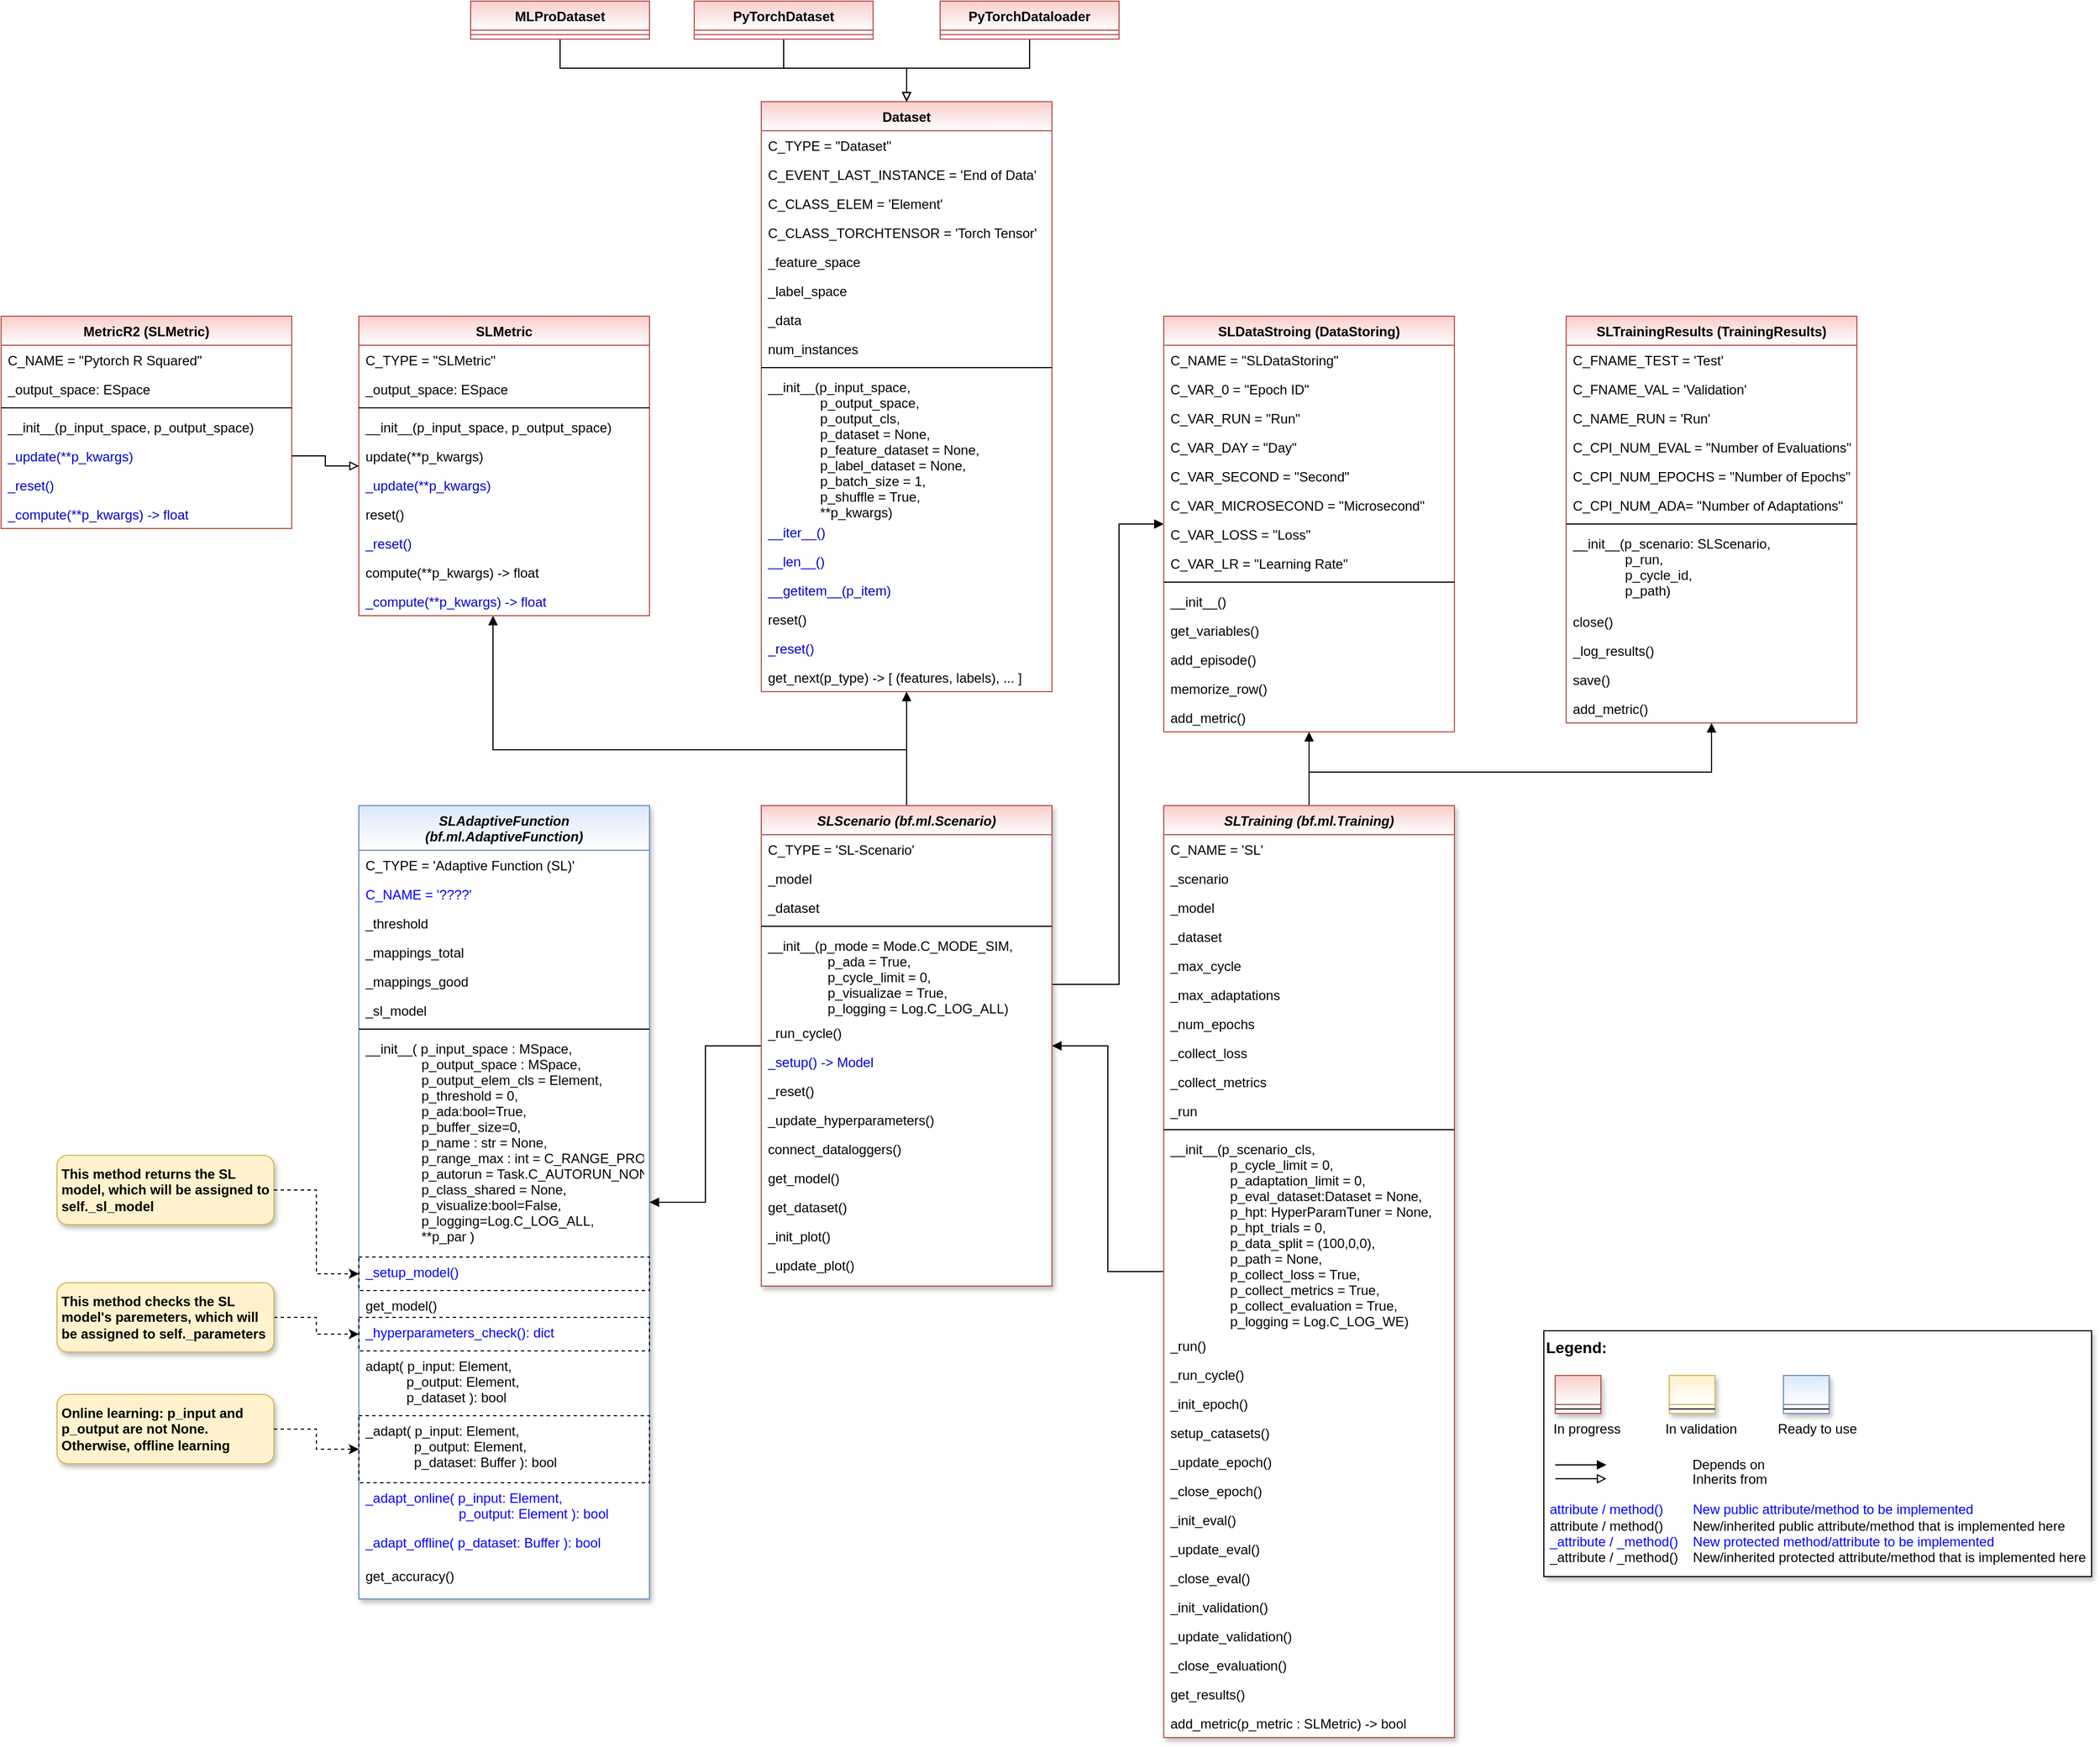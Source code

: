 <mxfile version="20.2.3" type="device" pages="2"><diagram id="C5RBs43oDa-KdzZeNtuy" name="Page-1"><mxGraphModel dx="833" dy="738" grid="1" gridSize="10" guides="1" tooltips="1" connect="1" arrows="1" fold="1" page="1" pageScale="1" pageWidth="4681" pageHeight="3300" math="0" shadow="0"><root><mxCell id="WIyWlLk6GJQsqaUBKTNV-0"/><mxCell id="WIyWlLk6GJQsqaUBKTNV-1" parent="WIyWlLk6GJQsqaUBKTNV-0"/><mxCell id="mKDtswrT0sQy6jUQ2NWq-70" style="edgeStyle=orthogonalEdgeStyle;rounded=0;orthogonalLoop=1;jettySize=auto;html=1;endArrow=block;endFill=1;" edge="1" parent="WIyWlLk6GJQsqaUBKTNV-1" source="V_DUw-dzG3-qaOJ68xBI-0" target="mKDtswrT0sQy6jUQ2NWq-62"><mxGeometry relative="1" as="geometry"><Array as="points"><mxPoint x="850" y="790"/><mxPoint x="480" y="790"/></Array></mxGeometry></mxCell><mxCell id="0LbK011ZeLCFqTk-fnh7-0" value="SLAdaptiveFunction &#10;(bf.ml.AdaptiveFunction)" style="swimlane;fontStyle=3;align=center;verticalAlign=top;childLayout=stackLayout;horizontal=1;startSize=40;horizontalStack=0;resizeParent=1;resizeLast=0;collapsible=1;marginBottom=0;rounded=0;shadow=1;strokeWidth=1;fillColor=#dae8fc;strokeColor=#6c8ebf;gradientColor=#ffffff;swimlaneFillColor=#ffffff;" parent="WIyWlLk6GJQsqaUBKTNV-1" vertex="1"><mxGeometry x="360" y="840" width="260" height="710" as="geometry"><mxRectangle x="230" y="140" width="160" height="26" as="alternateBounds"/></mxGeometry></mxCell><mxCell id="yRuy9WToP2j0RhGZK_iP-4" value="C_TYPE = 'Adaptive Function (SL)'" style="text;align=left;verticalAlign=top;spacingLeft=4;spacingRight=4;overflow=hidden;rotatable=0;points=[[0,0.5],[1,0.5]];portConstraint=eastwest;" parent="0LbK011ZeLCFqTk-fnh7-0" vertex="1"><mxGeometry y="40" width="260" height="26" as="geometry"/></mxCell><mxCell id="Cr9DEPaT3Kw-_CKa5afY-11" value="C_NAME = '????'" style="text;align=left;verticalAlign=top;spacingLeft=4;spacingRight=4;overflow=hidden;rotatable=0;points=[[0,0.5],[1,0.5]];portConstraint=eastwest;fontColor=#0000FF;" parent="0LbK011ZeLCFqTk-fnh7-0" vertex="1"><mxGeometry y="66" width="260" height="26" as="geometry"/></mxCell><mxCell id="IafiVvCKbNKtMreMvURU-7" value="_threshold" style="text;align=left;verticalAlign=top;spacingLeft=4;spacingRight=4;overflow=hidden;rotatable=0;points=[[0,0.5],[1,0.5]];portConstraint=eastwest;" parent="0LbK011ZeLCFqTk-fnh7-0" vertex="1"><mxGeometry y="92" width="260" height="26" as="geometry"/></mxCell><mxCell id="IafiVvCKbNKtMreMvURU-9" value="_mappings_total" style="text;align=left;verticalAlign=top;spacingLeft=4;spacingRight=4;overflow=hidden;rotatable=0;points=[[0,0.5],[1,0.5]];portConstraint=eastwest;" parent="0LbK011ZeLCFqTk-fnh7-0" vertex="1"><mxGeometry y="118" width="260" height="26" as="geometry"/></mxCell><mxCell id="Cr9DEPaT3Kw-_CKa5afY-12" value="_mappings_good" style="text;align=left;verticalAlign=top;spacingLeft=4;spacingRight=4;overflow=hidden;rotatable=0;points=[[0,0.5],[1,0.5]];portConstraint=eastwest;" parent="0LbK011ZeLCFqTk-fnh7-0" vertex="1"><mxGeometry y="144" width="260" height="26" as="geometry"/></mxCell><mxCell id="IafiVvCKbNKtMreMvURU-10" value="_sl_model" style="text;align=left;verticalAlign=top;spacingLeft=4;spacingRight=4;overflow=hidden;rotatable=0;points=[[0,0.5],[1,0.5]];portConstraint=eastwest;" parent="0LbK011ZeLCFqTk-fnh7-0" vertex="1"><mxGeometry y="170" width="260" height="26" as="geometry"/></mxCell><mxCell id="0LbK011ZeLCFqTk-fnh7-1" value="" style="line;html=1;strokeWidth=1;align=left;verticalAlign=middle;spacingTop=-1;spacingLeft=3;spacingRight=3;rotatable=0;labelPosition=right;points=[];portConstraint=eastwest;" parent="0LbK011ZeLCFqTk-fnh7-0" vertex="1"><mxGeometry y="196" width="260" height="8" as="geometry"/></mxCell><mxCell id="FRMD2NE5lOddWaNrsXSw-0" value="__init__( p_input_space : MSpace,&#10;               p_output_space : MSpace,&#10;               p_output_elem_cls = Element, &#10;               p_threshold = 0,&#10;               p_ada:bool=True, &#10;               p_buffer_size=0,&#10;               p_name : str = None,&#10;               p_range_max : int = C_RANGE_PROCESS,&#10;               p_autorun = Task.C_AUTORUN_NONE,&#10;               p_class_shared = None,&#10;               p_visualize:bool=False,&#10;               p_logging=Log.C_LOG_ALL,&#10;               **p_par )" style="text;align=left;verticalAlign=top;spacingLeft=4;spacingRight=4;overflow=hidden;rotatable=0;points=[[0,0.5],[1,0.5]];portConstraint=eastwest;" parent="0LbK011ZeLCFqTk-fnh7-0" vertex="1"><mxGeometry y="204" width="260" height="200" as="geometry"/></mxCell><mxCell id="Cr9DEPaT3Kw-_CKa5afY-13" value="_setup_model()" style="text;align=left;verticalAlign=top;spacingLeft=4;spacingRight=4;overflow=hidden;rotatable=0;points=[[0,0.5],[1,0.5]];portConstraint=eastwest;fontColor=#0000FF;strokeColor=default;dashed=1;" parent="0LbK011ZeLCFqTk-fnh7-0" vertex="1"><mxGeometry y="404" width="260" height="30" as="geometry"/></mxCell><mxCell id="r2Udbdtiqw6imQQtVB7V-2" value="get_model()" style="text;align=left;verticalAlign=top;spacingLeft=4;spacingRight=4;overflow=hidden;rotatable=0;points=[[0,0.5],[1,0.5]];portConstraint=eastwest;" parent="0LbK011ZeLCFqTk-fnh7-0" vertex="1"><mxGeometry y="434" width="260" height="24" as="geometry"/></mxCell><mxCell id="r2Udbdtiqw6imQQtVB7V-3" value="_hyperparameters_check(): dict" style="text;align=left;verticalAlign=top;spacingLeft=4;spacingRight=4;overflow=hidden;rotatable=0;points=[[0,0.5],[1,0.5]];portConstraint=eastwest;fontColor=#0000FF;strokeColor=default;dashed=1;" parent="0LbK011ZeLCFqTk-fnh7-0" vertex="1"><mxGeometry y="458" width="260" height="30" as="geometry"/></mxCell><mxCell id="IafiVvCKbNKtMreMvURU-4" value="adapt( p_input: Element,&#10;           p_output: Element,&#10;           p_dataset ): bool" style="text;align=left;verticalAlign=top;spacingLeft=4;spacingRight=4;overflow=hidden;rotatable=0;points=[[0,0.5],[1,0.5]];portConstraint=eastwest;" parent="0LbK011ZeLCFqTk-fnh7-0" vertex="1"><mxGeometry y="488" width="260" height="58" as="geometry"/></mxCell><mxCell id="IafiVvCKbNKtMreMvURU-6" value="_adapt( p_input: Element,&#10;             p_output: Element,&#10;             p_dataset: Buffer ): bool" style="text;align=left;verticalAlign=top;spacingLeft=4;spacingRight=4;overflow=hidden;rotatable=0;points=[[0,0.5],[1,0.5]];portConstraint=eastwest;fontColor=default;dashed=1;strokeColor=default;" parent="0LbK011ZeLCFqTk-fnh7-0" vertex="1"><mxGeometry y="546" width="260" height="60" as="geometry"/></mxCell><mxCell id="Cr9DEPaT3Kw-_CKa5afY-19" value="_adapt_online( p_input: Element,&#10;                         p_output: Element ): bool" style="text;align=left;verticalAlign=top;spacingLeft=4;spacingRight=4;overflow=hidden;rotatable=0;points=[[0,0.5],[1,0.5]];portConstraint=eastwest;fontColor=#0000FF;dashed=1;strokeColor=none;" parent="0LbK011ZeLCFqTk-fnh7-0" vertex="1"><mxGeometry y="606" width="260" height="40" as="geometry"/></mxCell><mxCell id="Cr9DEPaT3Kw-_CKa5afY-20" value="_adapt_offline( p_dataset: Buffer ): bool" style="text;align=left;verticalAlign=top;spacingLeft=4;spacingRight=4;overflow=hidden;rotatable=0;points=[[0,0.5],[1,0.5]];portConstraint=eastwest;fontColor=#0000FF;dashed=1;strokeColor=none;" parent="0LbK011ZeLCFqTk-fnh7-0" vertex="1"><mxGeometry y="646" width="260" height="30" as="geometry"/></mxCell><mxCell id="IafiVvCKbNKtMreMvURU-3" value="get_accuracy()" style="text;align=left;verticalAlign=top;spacingLeft=4;spacingRight=4;overflow=hidden;rotatable=0;points=[[0,0.5],[1,0.5]];portConstraint=eastwest;" parent="0LbK011ZeLCFqTk-fnh7-0" vertex="1"><mxGeometry y="676" width="260" height="24" as="geometry"/></mxCell><mxCell id="V_DUw-dzG3-qaOJ68xBI-10" style="edgeStyle=orthogonalEdgeStyle;rounded=0;orthogonalLoop=1;jettySize=auto;html=1;endArrow=block;endFill=1;" parent="WIyWlLk6GJQsqaUBKTNV-1" source="UP2SmdmnmiDTw7j5yn1o-0" target="V_DUw-dzG3-qaOJ68xBI-0" edge="1"><mxGeometry relative="1" as="geometry"/></mxCell><mxCell id="mKDtswrT0sQy6jUQ2NWq-58" style="edgeStyle=orthogonalEdgeStyle;rounded=0;orthogonalLoop=1;jettySize=auto;html=1;endArrow=block;endFill=1;" edge="1" parent="WIyWlLk6GJQsqaUBKTNV-1" source="UP2SmdmnmiDTw7j5yn1o-0" target="mKDtswrT0sQy6jUQ2NWq-34"><mxGeometry relative="1" as="geometry"><Array as="points"><mxPoint x="1210" y="810"/><mxPoint x="1570" y="810"/></Array></mxGeometry></mxCell><mxCell id="mKDtswrT0sQy6jUQ2NWq-59" style="edgeStyle=orthogonalEdgeStyle;rounded=0;orthogonalLoop=1;jettySize=auto;html=1;endArrow=block;endFill=1;" edge="1" parent="WIyWlLk6GJQsqaUBKTNV-1" source="UP2SmdmnmiDTw7j5yn1o-0" target="mKDtswrT0sQy6jUQ2NWq-38"><mxGeometry relative="1" as="geometry"><Array as="points"><mxPoint x="1210" y="790"/><mxPoint x="1210" y="790"/></Array></mxGeometry></mxCell><mxCell id="UP2SmdmnmiDTw7j5yn1o-0" value="SLTraining (bf.ml.Training)" style="swimlane;fontStyle=3;align=center;verticalAlign=top;childLayout=stackLayout;horizontal=1;startSize=26;horizontalStack=0;resizeParent=1;resizeLast=0;collapsible=1;marginBottom=0;rounded=0;shadow=1;strokeWidth=1;fillColor=#f8cecc;strokeColor=#b85450;swimlaneFillColor=#ffffff;gradientColor=#ffffff;" parent="WIyWlLk6GJQsqaUBKTNV-1" vertex="1"><mxGeometry x="1080" y="840" width="260" height="834" as="geometry"><mxRectangle x="230" y="140" width="160" height="26" as="alternateBounds"/></mxGeometry></mxCell><mxCell id="UP2SmdmnmiDTw7j5yn1o-2" value="C_NAME = 'SL'" style="text;align=left;verticalAlign=top;spacingLeft=4;spacingRight=4;overflow=hidden;rotatable=0;points=[[0,0.5],[1,0.5]];portConstraint=eastwest;" parent="UP2SmdmnmiDTw7j5yn1o-0" vertex="1"><mxGeometry y="26" width="260" height="26" as="geometry"/></mxCell><mxCell id="mKDtswrT0sQy6jUQ2NWq-12" value="_scenario" style="text;align=left;verticalAlign=top;spacingLeft=4;spacingRight=4;overflow=hidden;rotatable=0;points=[[0,0.5],[1,0.5]];portConstraint=eastwest;" vertex="1" parent="UP2SmdmnmiDTw7j5yn1o-0"><mxGeometry y="52" width="260" height="26" as="geometry"/></mxCell><mxCell id="mKDtswrT0sQy6jUQ2NWq-13" value="_model" style="text;align=left;verticalAlign=top;spacingLeft=4;spacingRight=4;overflow=hidden;rotatable=0;points=[[0,0.5],[1,0.5]];portConstraint=eastwest;" vertex="1" parent="UP2SmdmnmiDTw7j5yn1o-0"><mxGeometry y="78" width="260" height="26" as="geometry"/></mxCell><mxCell id="mKDtswrT0sQy6jUQ2NWq-14" value="_dataset" style="text;align=left;verticalAlign=top;spacingLeft=4;spacingRight=4;overflow=hidden;rotatable=0;points=[[0,0.5],[1,0.5]];portConstraint=eastwest;" vertex="1" parent="UP2SmdmnmiDTw7j5yn1o-0"><mxGeometry y="104" width="260" height="26" as="geometry"/></mxCell><mxCell id="mKDtswrT0sQy6jUQ2NWq-15" value="_max_cycle" style="text;align=left;verticalAlign=top;spacingLeft=4;spacingRight=4;overflow=hidden;rotatable=0;points=[[0,0.5],[1,0.5]];portConstraint=eastwest;" vertex="1" parent="UP2SmdmnmiDTw7j5yn1o-0"><mxGeometry y="130" width="260" height="26" as="geometry"/></mxCell><mxCell id="mKDtswrT0sQy6jUQ2NWq-16" value="_max_adaptations" style="text;align=left;verticalAlign=top;spacingLeft=4;spacingRight=4;overflow=hidden;rotatable=0;points=[[0,0.5],[1,0.5]];portConstraint=eastwest;" vertex="1" parent="UP2SmdmnmiDTw7j5yn1o-0"><mxGeometry y="156" width="260" height="26" as="geometry"/></mxCell><mxCell id="mKDtswrT0sQy6jUQ2NWq-17" value="_num_epochs" style="text;align=left;verticalAlign=top;spacingLeft=4;spacingRight=4;overflow=hidden;rotatable=0;points=[[0,0.5],[1,0.5]];portConstraint=eastwest;" vertex="1" parent="UP2SmdmnmiDTw7j5yn1o-0"><mxGeometry y="182" width="260" height="26" as="geometry"/></mxCell><mxCell id="mKDtswrT0sQy6jUQ2NWq-18" value="_collect_loss" style="text;align=left;verticalAlign=top;spacingLeft=4;spacingRight=4;overflow=hidden;rotatable=0;points=[[0,0.5],[1,0.5]];portConstraint=eastwest;" vertex="1" parent="UP2SmdmnmiDTw7j5yn1o-0"><mxGeometry y="208" width="260" height="26" as="geometry"/></mxCell><mxCell id="mKDtswrT0sQy6jUQ2NWq-19" value="_collect_metrics" style="text;align=left;verticalAlign=top;spacingLeft=4;spacingRight=4;overflow=hidden;rotatable=0;points=[[0,0.5],[1,0.5]];portConstraint=eastwest;" vertex="1" parent="UP2SmdmnmiDTw7j5yn1o-0"><mxGeometry y="234" width="260" height="26" as="geometry"/></mxCell><mxCell id="mKDtswrT0sQy6jUQ2NWq-33" value="_run" style="text;align=left;verticalAlign=top;spacingLeft=4;spacingRight=4;overflow=hidden;rotatable=0;points=[[0,0.5],[1,0.5]];portConstraint=eastwest;" vertex="1" parent="UP2SmdmnmiDTw7j5yn1o-0"><mxGeometry y="260" width="260" height="26" as="geometry"/></mxCell><mxCell id="UP2SmdmnmiDTw7j5yn1o-3" value="" style="line;html=1;strokeWidth=1;align=left;verticalAlign=middle;spacingTop=-1;spacingLeft=3;spacingRight=3;rotatable=0;labelPosition=right;points=[];portConstraint=eastwest;" parent="UP2SmdmnmiDTw7j5yn1o-0" vertex="1"><mxGeometry y="286" width="260" height="8" as="geometry"/></mxCell><mxCell id="mKDtswrT0sQy6jUQ2NWq-77" value="__init__(p_scenario_cls,&#10;                p_cycle_limit = 0,&#10;                p_adaptation_limit = 0,&#10;                p_eval_dataset:Dataset = None,&#10;                p_hpt: HyperParamTuner = None,&#10;                p_hpt_trials = 0,&#10;                p_data_split = (100,0,0),&#10;                p_path = None,&#10;                p_collect_loss = True,&#10;                p_collect_metrics = True,&#10;                p_collect_evaluation = True,&#10;                p_logging = Log.C_LOG_WE)" style="text;align=left;verticalAlign=top;spacingLeft=4;spacingRight=4;overflow=hidden;rotatable=0;points=[[0,0.5],[1,0.5]];portConstraint=eastwest;" vertex="1" parent="UP2SmdmnmiDTw7j5yn1o-0"><mxGeometry y="294" width="260" height="176" as="geometry"/></mxCell><mxCell id="mKDtswrT0sQy6jUQ2NWq-20" value="_run()" style="text;align=left;verticalAlign=top;spacingLeft=4;spacingRight=4;overflow=hidden;rotatable=0;points=[[0,0.5],[1,0.5]];portConstraint=eastwest;" vertex="1" parent="UP2SmdmnmiDTw7j5yn1o-0"><mxGeometry y="470" width="260" height="26" as="geometry"/></mxCell><mxCell id="mKDtswrT0sQy6jUQ2NWq-21" value="_run_cycle()" style="text;align=left;verticalAlign=top;spacingLeft=4;spacingRight=4;overflow=hidden;rotatable=0;points=[[0,0.5],[1,0.5]];portConstraint=eastwest;" vertex="1" parent="UP2SmdmnmiDTw7j5yn1o-0"><mxGeometry y="496" width="260" height="26" as="geometry"/></mxCell><mxCell id="mKDtswrT0sQy6jUQ2NWq-23" value="_init_epoch()" style="text;align=left;verticalAlign=top;spacingLeft=4;spacingRight=4;overflow=hidden;rotatable=0;points=[[0,0.5],[1,0.5]];portConstraint=eastwest;" vertex="1" parent="UP2SmdmnmiDTw7j5yn1o-0"><mxGeometry y="522" width="260" height="26" as="geometry"/></mxCell><mxCell id="mKDtswrT0sQy6jUQ2NWq-125" value="setup_catasets()" style="text;align=left;verticalAlign=top;spacingLeft=4;spacingRight=4;overflow=hidden;rotatable=0;points=[[0,0.5],[1,0.5]];portConstraint=eastwest;" vertex="1" parent="UP2SmdmnmiDTw7j5yn1o-0"><mxGeometry y="548" width="260" height="26" as="geometry"/></mxCell><mxCell id="mKDtswrT0sQy6jUQ2NWq-31" value="_update_epoch()" style="text;align=left;verticalAlign=top;spacingLeft=4;spacingRight=4;overflow=hidden;rotatable=0;points=[[0,0.5],[1,0.5]];portConstraint=eastwest;" vertex="1" parent="UP2SmdmnmiDTw7j5yn1o-0"><mxGeometry y="574" width="260" height="26" as="geometry"/></mxCell><mxCell id="mKDtswrT0sQy6jUQ2NWq-25" value="_close_epoch()" style="text;align=left;verticalAlign=top;spacingLeft=4;spacingRight=4;overflow=hidden;rotatable=0;points=[[0,0.5],[1,0.5]];portConstraint=eastwest;" vertex="1" parent="UP2SmdmnmiDTw7j5yn1o-0"><mxGeometry y="600" width="260" height="26" as="geometry"/></mxCell><mxCell id="mKDtswrT0sQy6jUQ2NWq-24" value="_init_eval()" style="text;align=left;verticalAlign=top;spacingLeft=4;spacingRight=4;overflow=hidden;rotatable=0;points=[[0,0.5],[1,0.5]];portConstraint=eastwest;" vertex="1" parent="UP2SmdmnmiDTw7j5yn1o-0"><mxGeometry y="626" width="260" height="26" as="geometry"/></mxCell><mxCell id="mKDtswrT0sQy6jUQ2NWq-27" value="_update_eval()" style="text;align=left;verticalAlign=top;spacingLeft=4;spacingRight=4;overflow=hidden;rotatable=0;points=[[0,0.5],[1,0.5]];portConstraint=eastwest;" vertex="1" parent="UP2SmdmnmiDTw7j5yn1o-0"><mxGeometry y="652" width="260" height="26" as="geometry"/></mxCell><mxCell id="mKDtswrT0sQy6jUQ2NWq-26" value="_close_eval()" style="text;align=left;verticalAlign=top;spacingLeft=4;spacingRight=4;overflow=hidden;rotatable=0;points=[[0,0.5],[1,0.5]];portConstraint=eastwest;" vertex="1" parent="UP2SmdmnmiDTw7j5yn1o-0"><mxGeometry y="678" width="260" height="26" as="geometry"/></mxCell><mxCell id="mKDtswrT0sQy6jUQ2NWq-28" value="_init_validation()" style="text;align=left;verticalAlign=top;spacingLeft=4;spacingRight=4;overflow=hidden;rotatable=0;points=[[0,0.5],[1,0.5]];portConstraint=eastwest;" vertex="1" parent="UP2SmdmnmiDTw7j5yn1o-0"><mxGeometry y="704" width="260" height="26" as="geometry"/></mxCell><mxCell id="mKDtswrT0sQy6jUQ2NWq-29" value="_update_validation()" style="text;align=left;verticalAlign=top;spacingLeft=4;spacingRight=4;overflow=hidden;rotatable=0;points=[[0,0.5],[1,0.5]];portConstraint=eastwest;" vertex="1" parent="UP2SmdmnmiDTw7j5yn1o-0"><mxGeometry y="730" width="260" height="26" as="geometry"/></mxCell><mxCell id="mKDtswrT0sQy6jUQ2NWq-30" value="_close_evaluation()" style="text;align=left;verticalAlign=top;spacingLeft=4;spacingRight=4;overflow=hidden;rotatable=0;points=[[0,0.5],[1,0.5]];portConstraint=eastwest;" vertex="1" parent="UP2SmdmnmiDTw7j5yn1o-0"><mxGeometry y="756" width="260" height="26" as="geometry"/></mxCell><mxCell id="mKDtswrT0sQy6jUQ2NWq-32" value="get_results()" style="text;align=left;verticalAlign=top;spacingLeft=4;spacingRight=4;overflow=hidden;rotatable=0;points=[[0,0.5],[1,0.5]];portConstraint=eastwest;" vertex="1" parent="UP2SmdmnmiDTw7j5yn1o-0"><mxGeometry y="782" width="260" height="26" as="geometry"/></mxCell><mxCell id="mKDtswrT0sQy6jUQ2NWq-74" value="add_metric(p_metric : SLMetric) -&gt; bool" style="text;align=left;verticalAlign=top;spacingLeft=4;spacingRight=4;overflow=hidden;rotatable=0;points=[[0,0.5],[1,0.5]];portConstraint=eastwest;" vertex="1" parent="UP2SmdmnmiDTw7j5yn1o-0"><mxGeometry y="808" width="260" height="26" as="geometry"/></mxCell><mxCell id="PYtmdeU6_NjjEdoNpoMM-2" value="" style="group" parent="WIyWlLk6GJQsqaUBKTNV-1" vertex="1" connectable="0"><mxGeometry x="1420" y="1310" width="490" height="220" as="geometry"/></mxCell><mxCell id="PYtmdeU6_NjjEdoNpoMM-3" value="&lt;font color=&quot;#000000&quot; size=&quot;1&quot;&gt;&lt;b style=&quot;font-size: 14px&quot;&gt;Legend:&lt;br&gt;&lt;/b&gt;&lt;/font&gt;&lt;br&gt;&lt;br&gt;&lt;br&gt;&lt;font color=&quot;#0000ff&quot; style=&quot;font-size: 6px&quot;&gt;&lt;br&gt;&lt;/font&gt;&lt;span style=&quot;color: rgb(0 , 0 , 0)&quot;&gt;&lt;font style=&quot;font-size: 4px&quot;&gt;&amp;nbsp; &amp;nbsp;&lt;/font&gt;&amp;nbsp;In progress&amp;nbsp; &amp;nbsp; &amp;nbsp; &amp;nbsp; &amp;nbsp; &amp;nbsp; In validation&amp;nbsp; &amp;nbsp; &amp;nbsp; &amp;nbsp; &amp;nbsp; &amp;nbsp;Ready to use&lt;/span&gt;&lt;font color=&quot;#000000&quot;&gt;&amp;nbsp;&lt;br&gt;&lt;/font&gt;&lt;font color=&quot;#0000ff&quot;&gt;&lt;br&gt;&lt;br&gt;&lt;br&gt;&lt;br&gt;&amp;nbsp;attribute / method()&amp;nbsp; &amp;nbsp; &amp;nbsp; &amp;nbsp; New public attribute/method to be implemented&lt;/font&gt;&lt;br&gt;&lt;font color=&quot;#000000&quot;&gt;&amp;nbsp;&lt;/font&gt;&lt;font color=&quot;#000000&quot;&gt;attribute / method()&lt;span&gt;&#9;&lt;/span&gt;&amp;nbsp; &amp;nbsp; &amp;nbsp; &amp;nbsp;New/inherited public attribute/method that is implemented here&lt;br&gt;&lt;/font&gt;&lt;font color=&quot;#0000ff&quot;&gt;&amp;nbsp;_attribute /&amp;nbsp;&lt;/font&gt;&lt;font color=&quot;#0000ff&quot;&gt;_method()&amp;nbsp; &amp;nbsp; New protected method/attribute to be implemented&lt;/font&gt;&lt;br&gt;&lt;font color=&quot;#000000&quot;&gt;&amp;nbsp;_attribute / _method()&amp;nbsp; &amp;nbsp; New/inherited protected attribute/method that is implemented here&lt;br&gt;&lt;/font&gt;&lt;font color=&quot;#000000&quot;&gt;&lt;br&gt;&lt;br&gt;&lt;br&gt;&lt;br&gt;&lt;br&gt;&lt;/font&gt;" style="text;html=1;align=left;verticalAlign=top;whiteSpace=wrap;rounded=0;fontColor=#006600;strokeColor=#000000;shadow=1;fillColor=#ffffff;" parent="PYtmdeU6_NjjEdoNpoMM-2" vertex="1"><mxGeometry width="490.0" height="220" as="geometry"/></mxCell><mxCell id="PYtmdeU6_NjjEdoNpoMM-4" value="Depends on" style="endArrow=block;html=1;labelPosition=right;verticalLabelPosition=middle;align=left;verticalAlign=middle;endFill=1;fontSize=12;" parent="PYtmdeU6_NjjEdoNpoMM-2" edge="1"><mxGeometry x="-1623.125" y="-2180" width="51.042" height="50" as="geometry"><mxPoint x="10.208" y="120.003" as="sourcePoint"/><mxPoint x="55.991" y="120.003" as="targetPoint"/><mxPoint x="98" as="offset"/><Array as="points"><mxPoint x="30.625" y="120"/></Array></mxGeometry></mxCell><mxCell id="PYtmdeU6_NjjEdoNpoMM-5" value="Inherits from" style="endArrow=block;html=1;labelPosition=right;verticalLabelPosition=middle;align=left;verticalAlign=middle;endFill=0;fontSize=12;" parent="PYtmdeU6_NjjEdoNpoMM-2" edge="1"><mxGeometry x="-1623.125" y="-2180" width="51.042" height="50" as="geometry"><mxPoint x="10.208" y="132.385" as="sourcePoint"/><mxPoint x="55.991" y="132.385" as="targetPoint"/><mxPoint x="98" y="1" as="offset"/></mxGeometry></mxCell><mxCell id="PYtmdeU6_NjjEdoNpoMM-6" value="" style="swimlane;fontStyle=3;align=center;verticalAlign=top;childLayout=stackLayout;horizontal=1;startSize=26;horizontalStack=0;resizeParent=1;resizeLast=0;collapsible=1;marginBottom=0;rounded=0;shadow=1;strokeWidth=1;fillColor=#f8cecc;strokeColor=#b85450;gradientColor=#ffffff;swimlaneFillColor=#ffffff;" parent="PYtmdeU6_NjjEdoNpoMM-2" vertex="1"><mxGeometry x="10.208" y="40" width="40.833" height="34" as="geometry"><mxRectangle x="230" y="140" width="160" height="26" as="alternateBounds"/></mxGeometry></mxCell><mxCell id="PYtmdeU6_NjjEdoNpoMM-7" value="" style="line;html=1;strokeWidth=1;align=left;verticalAlign=middle;spacingTop=-1;spacingLeft=3;spacingRight=3;rotatable=0;labelPosition=right;points=[];portConstraint=eastwest;" parent="PYtmdeU6_NjjEdoNpoMM-6" vertex="1"><mxGeometry y="26" width="40.833" height="8" as="geometry"/></mxCell><mxCell id="PYtmdeU6_NjjEdoNpoMM-8" value="" style="swimlane;fontStyle=3;align=center;verticalAlign=top;childLayout=stackLayout;horizontal=1;startSize=26;horizontalStack=0;resizeParent=1;resizeLast=0;collapsible=1;marginBottom=0;rounded=0;shadow=1;strokeWidth=1;fillColor=#fff2cc;strokeColor=#d6b656;gradientColor=#ffffff;swimlaneFillColor=#ffffff;" parent="PYtmdeU6_NjjEdoNpoMM-2" vertex="1"><mxGeometry x="112.292" y="40" width="40.833" height="34" as="geometry"><mxRectangle x="230" y="140" width="160" height="26" as="alternateBounds"/></mxGeometry></mxCell><mxCell id="PYtmdeU6_NjjEdoNpoMM-9" value="" style="line;html=1;strokeWidth=1;align=left;verticalAlign=middle;spacingTop=-1;spacingLeft=3;spacingRight=3;rotatable=0;labelPosition=right;points=[];portConstraint=eastwest;" parent="PYtmdeU6_NjjEdoNpoMM-8" vertex="1"><mxGeometry y="26" width="40.833" height="8" as="geometry"/></mxCell><mxCell id="PYtmdeU6_NjjEdoNpoMM-10" value="" style="swimlane;fontStyle=3;align=center;verticalAlign=top;childLayout=stackLayout;horizontal=1;startSize=26;horizontalStack=0;resizeParent=1;resizeLast=0;collapsible=1;marginBottom=0;rounded=0;shadow=1;strokeWidth=1;fillColor=#dae8fc;strokeColor=#6c8ebf;gradientColor=#ffffff;swimlaneFillColor=#ffffff;" parent="PYtmdeU6_NjjEdoNpoMM-2" vertex="1"><mxGeometry x="214.375" y="40" width="40.833" height="34" as="geometry"><mxRectangle x="230" y="140" width="160" height="26" as="alternateBounds"/></mxGeometry></mxCell><mxCell id="PYtmdeU6_NjjEdoNpoMM-11" value="" style="line;html=1;strokeWidth=1;align=left;verticalAlign=middle;spacingTop=-1;spacingLeft=3;spacingRight=3;rotatable=0;labelPosition=right;points=[];portConstraint=eastwest;" parent="PYtmdeU6_NjjEdoNpoMM-10" vertex="1"><mxGeometry y="26" width="40.833" height="8" as="geometry"/></mxCell><mxCell id="V_DUw-dzG3-qaOJ68xBI-4" style="edgeStyle=orthogonalEdgeStyle;rounded=0;orthogonalLoop=1;jettySize=auto;html=1;endArrow=block;endFill=1;" parent="WIyWlLk6GJQsqaUBKTNV-1" source="V_DUw-dzG3-qaOJ68xBI-0" target="0LbK011ZeLCFqTk-fnh7-0" edge="1"><mxGeometry relative="1" as="geometry"/></mxCell><mxCell id="mKDtswrT0sQy6jUQ2NWq-50" style="edgeStyle=orthogonalEdgeStyle;rounded=0;orthogonalLoop=1;jettySize=auto;html=1;endArrow=block;endFill=1;" edge="1" parent="WIyWlLk6GJQsqaUBKTNV-1" source="V_DUw-dzG3-qaOJ68xBI-0" target="mKDtswrT0sQy6jUQ2NWq-38"><mxGeometry relative="1" as="geometry"><Array as="points"><mxPoint x="1040" y="1000"/><mxPoint x="1040" y="588"/></Array></mxGeometry></mxCell><mxCell id="mKDtswrT0sQy6jUQ2NWq-105" style="edgeStyle=orthogonalEdgeStyle;rounded=0;orthogonalLoop=1;jettySize=auto;html=1;fontColor=#0000CC;endArrow=block;endFill=1;" edge="1" parent="WIyWlLk6GJQsqaUBKTNV-1" source="V_DUw-dzG3-qaOJ68xBI-0" target="mKDtswrT0sQy6jUQ2NWq-94"><mxGeometry relative="1" as="geometry"/></mxCell><mxCell id="V_DUw-dzG3-qaOJ68xBI-0" value="SLScenario (bf.ml.Scenario)" style="swimlane;fontStyle=3;align=center;verticalAlign=top;childLayout=stackLayout;horizontal=1;startSize=26;horizontalStack=0;resizeParent=1;resizeLast=0;collapsible=1;marginBottom=0;rounded=0;shadow=1;strokeWidth=1;fillColor=#f8cecc;strokeColor=#b85450;swimlaneFillColor=#ffffff;gradientColor=#ffffff;" parent="WIyWlLk6GJQsqaUBKTNV-1" vertex="1"><mxGeometry x="720" y="840" width="260" height="430" as="geometry"><mxRectangle x="230" y="140" width="160" height="26" as="alternateBounds"/></mxGeometry></mxCell><mxCell id="V_DUw-dzG3-qaOJ68xBI-1" value="C_TYPE = 'SL-Scenario'" style="text;align=left;verticalAlign=top;spacingLeft=4;spacingRight=4;overflow=hidden;rotatable=0;points=[[0,0.5],[1,0.5]];portConstraint=eastwest;" parent="V_DUw-dzG3-qaOJ68xBI-0" vertex="1"><mxGeometry y="26" width="260" height="26" as="geometry"/></mxCell><mxCell id="mKDtswrT0sQy6jUQ2NWq-0" value="_model" style="text;align=left;verticalAlign=top;spacingLeft=4;spacingRight=4;overflow=hidden;rotatable=0;points=[[0,0.5],[1,0.5]];portConstraint=eastwest;" vertex="1" parent="V_DUw-dzG3-qaOJ68xBI-0"><mxGeometry y="52" width="260" height="26" as="geometry"/></mxCell><mxCell id="mKDtswrT0sQy6jUQ2NWq-1" value="_dataset" style="text;align=left;verticalAlign=top;spacingLeft=4;spacingRight=4;overflow=hidden;rotatable=0;points=[[0,0.5],[1,0.5]];portConstraint=eastwest;" vertex="1" parent="V_DUw-dzG3-qaOJ68xBI-0"><mxGeometry y="78" width="260" height="26" as="geometry"/></mxCell><mxCell id="V_DUw-dzG3-qaOJ68xBI-3" value="" style="line;html=1;strokeWidth=1;align=left;verticalAlign=middle;spacingTop=-1;spacingLeft=3;spacingRight=3;rotatable=0;labelPosition=right;points=[];portConstraint=eastwest;" parent="V_DUw-dzG3-qaOJ68xBI-0" vertex="1"><mxGeometry y="104" width="260" height="8" as="geometry"/></mxCell><mxCell id="mKDtswrT0sQy6jUQ2NWq-78" value="__init__(p_mode = Mode.C_MODE_SIM,&#10;                p_ada = True,&#10;                p_cycle_limit = 0,&#10;                p_visualizae = True,&#10;                p_logging = Log.C_LOG_ALL)" style="text;align=left;verticalAlign=top;spacingLeft=4;spacingRight=4;overflow=hidden;rotatable=0;points=[[0,0.5],[1,0.5]];portConstraint=eastwest;" vertex="1" parent="V_DUw-dzG3-qaOJ68xBI-0"><mxGeometry y="112" width="260" height="78" as="geometry"/></mxCell><mxCell id="mKDtswrT0sQy6jUQ2NWq-3" value="_run_cycle()" style="text;align=left;verticalAlign=top;spacingLeft=4;spacingRight=4;overflow=hidden;rotatable=0;points=[[0,0.5],[1,0.5]];portConstraint=eastwest;" vertex="1" parent="V_DUw-dzG3-qaOJ68xBI-0"><mxGeometry y="190" width="260" height="26" as="geometry"/></mxCell><mxCell id="mKDtswrT0sQy6jUQ2NWq-4" value="_setup() -&gt; Model" style="text;align=left;verticalAlign=top;spacingLeft=4;spacingRight=4;overflow=hidden;rotatable=0;points=[[0,0.5],[1,0.5]];portConstraint=eastwest;fontColor=#0000CC;" vertex="1" parent="V_DUw-dzG3-qaOJ68xBI-0"><mxGeometry y="216" width="260" height="26" as="geometry"/></mxCell><mxCell id="mKDtswrT0sQy6jUQ2NWq-11" value="_reset()" style="text;align=left;verticalAlign=top;spacingLeft=4;spacingRight=4;overflow=hidden;rotatable=0;points=[[0,0.5],[1,0.5]];portConstraint=eastwest;" vertex="1" parent="V_DUw-dzG3-qaOJ68xBI-0"><mxGeometry y="242" width="260" height="26" as="geometry"/></mxCell><mxCell id="mKDtswrT0sQy6jUQ2NWq-5" value="_update_hyperparameters()" style="text;align=left;verticalAlign=top;spacingLeft=4;spacingRight=4;overflow=hidden;rotatable=0;points=[[0,0.5],[1,0.5]];portConstraint=eastwest;" vertex="1" parent="V_DUw-dzG3-qaOJ68xBI-0"><mxGeometry y="268" width="260" height="26" as="geometry"/></mxCell><mxCell id="mKDtswrT0sQy6jUQ2NWq-6" value="connect_dataloggers()" style="text;align=left;verticalAlign=top;spacingLeft=4;spacingRight=4;overflow=hidden;rotatable=0;points=[[0,0.5],[1,0.5]];portConstraint=eastwest;" vertex="1" parent="V_DUw-dzG3-qaOJ68xBI-0"><mxGeometry y="294" width="260" height="26" as="geometry"/></mxCell><mxCell id="mKDtswrT0sQy6jUQ2NWq-9" value="get_model()" style="text;align=left;verticalAlign=top;spacingLeft=4;spacingRight=4;overflow=hidden;rotatable=0;points=[[0,0.5],[1,0.5]];portConstraint=eastwest;" vertex="1" parent="V_DUw-dzG3-qaOJ68xBI-0"><mxGeometry y="320" width="260" height="26" as="geometry"/></mxCell><mxCell id="mKDtswrT0sQy6jUQ2NWq-10" value="get_dataset()" style="text;align=left;verticalAlign=top;spacingLeft=4;spacingRight=4;overflow=hidden;rotatable=0;points=[[0,0.5],[1,0.5]];portConstraint=eastwest;" vertex="1" parent="V_DUw-dzG3-qaOJ68xBI-0"><mxGeometry y="346" width="260" height="26" as="geometry"/></mxCell><mxCell id="mKDtswrT0sQy6jUQ2NWq-7" value="_init_plot()" style="text;align=left;verticalAlign=top;spacingLeft=4;spacingRight=4;overflow=hidden;rotatable=0;points=[[0,0.5],[1,0.5]];portConstraint=eastwest;" vertex="1" parent="V_DUw-dzG3-qaOJ68xBI-0"><mxGeometry y="372" width="260" height="26" as="geometry"/></mxCell><mxCell id="mKDtswrT0sQy6jUQ2NWq-8" value="_update_plot()" style="text;align=left;verticalAlign=top;spacingLeft=4;spacingRight=4;overflow=hidden;rotatable=0;points=[[0,0.5],[1,0.5]];portConstraint=eastwest;" vertex="1" parent="V_DUw-dzG3-qaOJ68xBI-0"><mxGeometry y="398" width="260" height="26" as="geometry"/></mxCell><mxCell id="Cr9DEPaT3Kw-_CKa5afY-15" value="This method returns the SL model, which will be assigned to self._sl_model" style="rounded=1;whiteSpace=wrap;html=1;fillColor=#fff2cc;strokeColor=#d6b656;shadow=1;fontStyle=1;align=left;spacingLeft=2;" parent="WIyWlLk6GJQsqaUBKTNV-1" vertex="1"><mxGeometry x="90" y="1153" width="194" height="62" as="geometry"/></mxCell><mxCell id="Cr9DEPaT3Kw-_CKa5afY-16" style="edgeStyle=orthogonalEdgeStyle;rounded=0;orthogonalLoop=1;jettySize=auto;html=1;dashed=1;exitX=1;exitY=0.5;exitDx=0;exitDy=0;entryX=0;entryY=0.5;entryDx=0;entryDy=0;" parent="WIyWlLk6GJQsqaUBKTNV-1" source="Cr9DEPaT3Kw-_CKa5afY-15" target="Cr9DEPaT3Kw-_CKa5afY-13" edge="1"><mxGeometry relative="1" as="geometry"><mxPoint x="67" y="1032.0" as="sourcePoint"/><mxPoint y="1078" as="targetPoint"/></mxGeometry></mxCell><mxCell id="Cr9DEPaT3Kw-_CKa5afY-17" value="Online learning: p_input and p_output are not None.&lt;br&gt;Otherwise, offline learning" style="rounded=1;whiteSpace=wrap;html=1;fillColor=#fff2cc;strokeColor=#d6b656;shadow=1;fontStyle=1;align=left;spacingLeft=2;" parent="WIyWlLk6GJQsqaUBKTNV-1" vertex="1"><mxGeometry x="90" y="1367" width="194" height="62" as="geometry"/></mxCell><mxCell id="Cr9DEPaT3Kw-_CKa5afY-18" style="edgeStyle=orthogonalEdgeStyle;rounded=0;orthogonalLoop=1;jettySize=auto;html=1;dashed=1;exitX=1;exitY=0.5;exitDx=0;exitDy=0;entryX=0;entryY=0.5;entryDx=0;entryDy=0;" parent="WIyWlLk6GJQsqaUBKTNV-1" source="Cr9DEPaT3Kw-_CKa5afY-17" target="IafiVvCKbNKtMreMvURU-6" edge="1"><mxGeometry relative="1" as="geometry"><mxPoint x="294.0" y="1194" as="sourcePoint"/><mxPoint x="360" y="1277" as="targetPoint"/></mxGeometry></mxCell><mxCell id="r2Udbdtiqw6imQQtVB7V-5" style="edgeStyle=orthogonalEdgeStyle;rounded=0;orthogonalLoop=1;jettySize=auto;html=1;exitX=1;exitY=0.5;exitDx=0;exitDy=0;entryX=0;entryY=0.5;entryDx=0;entryDy=0;dashed=1;" parent="WIyWlLk6GJQsqaUBKTNV-1" source="r2Udbdtiqw6imQQtVB7V-4" target="r2Udbdtiqw6imQQtVB7V-3" edge="1"><mxGeometry relative="1" as="geometry"/></mxCell><mxCell id="r2Udbdtiqw6imQQtVB7V-4" value="This method checks the SL model's paremeters, which will be assigned to self._parameters" style="rounded=1;whiteSpace=wrap;html=1;fillColor=#fff2cc;strokeColor=#d6b656;shadow=1;fontStyle=1;align=left;spacingLeft=2;" parent="WIyWlLk6GJQsqaUBKTNV-1" vertex="1"><mxGeometry x="90" y="1267" width="194" height="62" as="geometry"/></mxCell><mxCell id="mKDtswrT0sQy6jUQ2NWq-34" value="SLTrainingResults (TrainingResults)" style="swimlane;fontStyle=1;align=center;verticalAlign=top;childLayout=stackLayout;horizontal=1;startSize=26;horizontalStack=0;resizeParent=1;resizeParentMax=0;resizeLast=0;collapsible=1;marginBottom=0;fillColor=#f8cecc;strokeColor=#b85450;gradientColor=#FFFFFF;swimlaneFillColor=default;" vertex="1" parent="WIyWlLk6GJQsqaUBKTNV-1"><mxGeometry x="1440" y="402" width="260" height="364" as="geometry"/></mxCell><mxCell id="mKDtswrT0sQy6jUQ2NWq-35" value="C_FNAME_TEST = 'Test'" style="text;strokeColor=none;fillColor=none;align=left;verticalAlign=top;spacingLeft=4;spacingRight=4;overflow=hidden;rotatable=0;points=[[0,0.5],[1,0.5]];portConstraint=eastwest;" vertex="1" parent="mKDtswrT0sQy6jUQ2NWq-34"><mxGeometry y="26" width="260" height="26" as="geometry"/></mxCell><mxCell id="mKDtswrT0sQy6jUQ2NWq-93" value="C_FNAME_VAL = 'Validation'" style="text;strokeColor=none;fillColor=none;align=left;verticalAlign=top;spacingLeft=4;spacingRight=4;overflow=hidden;rotatable=0;points=[[0,0.5],[1,0.5]];portConstraint=eastwest;" vertex="1" parent="mKDtswrT0sQy6jUQ2NWq-34"><mxGeometry y="52" width="260" height="26" as="geometry"/></mxCell><mxCell id="mKDtswrT0sQy6jUQ2NWq-51" value="C_NAME_RUN = 'Run'" style="text;strokeColor=none;fillColor=none;align=left;verticalAlign=top;spacingLeft=4;spacingRight=4;overflow=hidden;rotatable=0;points=[[0,0.5],[1,0.5]];portConstraint=eastwest;" vertex="1" parent="mKDtswrT0sQy6jUQ2NWq-34"><mxGeometry y="78" width="260" height="26" as="geometry"/></mxCell><mxCell id="mKDtswrT0sQy6jUQ2NWq-52" value="C_CPI_NUM_EVAL = &quot;Number of Evaluations&quot;" style="text;strokeColor=none;fillColor=none;align=left;verticalAlign=top;spacingLeft=4;spacingRight=4;overflow=hidden;rotatable=0;points=[[0,0.5],[1,0.5]];portConstraint=eastwest;" vertex="1" parent="mKDtswrT0sQy6jUQ2NWq-34"><mxGeometry y="104" width="260" height="26" as="geometry"/></mxCell><mxCell id="mKDtswrT0sQy6jUQ2NWq-53" value="C_CPI_NUM_EPOCHS = &quot;Number of Epochs&quot;" style="text;strokeColor=none;fillColor=none;align=left;verticalAlign=top;spacingLeft=4;spacingRight=4;overflow=hidden;rotatable=0;points=[[0,0.5],[1,0.5]];portConstraint=eastwest;" vertex="1" parent="mKDtswrT0sQy6jUQ2NWq-34"><mxGeometry y="130" width="260" height="26" as="geometry"/></mxCell><mxCell id="mKDtswrT0sQy6jUQ2NWq-54" value="C_CPI_NUM_ADA= &quot;Number of Adaptations&quot;" style="text;strokeColor=none;fillColor=none;align=left;verticalAlign=top;spacingLeft=4;spacingRight=4;overflow=hidden;rotatable=0;points=[[0,0.5],[1,0.5]];portConstraint=eastwest;" vertex="1" parent="mKDtswrT0sQy6jUQ2NWq-34"><mxGeometry y="156" width="260" height="26" as="geometry"/></mxCell><mxCell id="mKDtswrT0sQy6jUQ2NWq-36" value="" style="line;strokeWidth=1;fillColor=none;align=left;verticalAlign=middle;spacingTop=-1;spacingLeft=3;spacingRight=3;rotatable=0;labelPosition=right;points=[];portConstraint=eastwest;" vertex="1" parent="mKDtswrT0sQy6jUQ2NWq-34"><mxGeometry y="182" width="260" height="8" as="geometry"/></mxCell><mxCell id="mKDtswrT0sQy6jUQ2NWq-37" value="__init__(p_scenario: SLScenario,&#10;              p_run,&#10;              p_cycle_id,&#10;              p_path)" style="text;strokeColor=none;fillColor=none;align=left;verticalAlign=top;spacingLeft=4;spacingRight=4;overflow=hidden;rotatable=0;points=[[0,0.5],[1,0.5]];portConstraint=eastwest;" vertex="1" parent="mKDtswrT0sQy6jUQ2NWq-34"><mxGeometry y="190" width="260" height="70" as="geometry"/></mxCell><mxCell id="mKDtswrT0sQy6jUQ2NWq-55" value="close()" style="text;strokeColor=none;fillColor=none;align=left;verticalAlign=top;spacingLeft=4;spacingRight=4;overflow=hidden;rotatable=0;points=[[0,0.5],[1,0.5]];portConstraint=eastwest;" vertex="1" parent="mKDtswrT0sQy6jUQ2NWq-34"><mxGeometry y="260" width="260" height="26" as="geometry"/></mxCell><mxCell id="mKDtswrT0sQy6jUQ2NWq-56" value="_log_results()" style="text;strokeColor=none;fillColor=none;align=left;verticalAlign=top;spacingLeft=4;spacingRight=4;overflow=hidden;rotatable=0;points=[[0,0.5],[1,0.5]];portConstraint=eastwest;" vertex="1" parent="mKDtswrT0sQy6jUQ2NWq-34"><mxGeometry y="286" width="260" height="26" as="geometry"/></mxCell><mxCell id="mKDtswrT0sQy6jUQ2NWq-75" value="save()" style="text;strokeColor=none;fillColor=none;align=left;verticalAlign=top;spacingLeft=4;spacingRight=4;overflow=hidden;rotatable=0;points=[[0,0.5],[1,0.5]];portConstraint=eastwest;" vertex="1" parent="mKDtswrT0sQy6jUQ2NWq-34"><mxGeometry y="312" width="260" height="26" as="geometry"/></mxCell><mxCell id="mKDtswrT0sQy6jUQ2NWq-57" value="add_metric()" style="text;strokeColor=none;fillColor=none;align=left;verticalAlign=top;spacingLeft=4;spacingRight=4;overflow=hidden;rotatable=0;points=[[0,0.5],[1,0.5]];portConstraint=eastwest;" vertex="1" parent="mKDtswrT0sQy6jUQ2NWq-34"><mxGeometry y="338" width="260" height="26" as="geometry"/></mxCell><mxCell id="mKDtswrT0sQy6jUQ2NWq-38" value="SLDataStroing (DataStoring)" style="swimlane;fontStyle=1;align=center;verticalAlign=top;childLayout=stackLayout;horizontal=1;startSize=26;horizontalStack=0;resizeParent=1;resizeParentMax=0;resizeLast=0;collapsible=1;marginBottom=0;fillColor=#f8cecc;strokeColor=#b85450;gradientColor=#FFFFFF;swimlaneFillColor=default;" vertex="1" parent="WIyWlLk6GJQsqaUBKTNV-1"><mxGeometry x="1080" y="402" width="260" height="372" as="geometry"/></mxCell><mxCell id="mKDtswrT0sQy6jUQ2NWq-39" value="C_NAME = &quot;SLDataStoring&quot;" style="text;strokeColor=none;fillColor=none;align=left;verticalAlign=top;spacingLeft=4;spacingRight=4;overflow=hidden;rotatable=0;points=[[0,0.5],[1,0.5]];portConstraint=eastwest;" vertex="1" parent="mKDtswrT0sQy6jUQ2NWq-38"><mxGeometry y="26" width="260" height="26" as="geometry"/></mxCell><mxCell id="mKDtswrT0sQy6jUQ2NWq-42" value="C_VAR_0 = &quot;Epoch ID&quot;" style="text;strokeColor=none;fillColor=none;align=left;verticalAlign=top;spacingLeft=4;spacingRight=4;overflow=hidden;rotatable=0;points=[[0,0.5],[1,0.5]];portConstraint=eastwest;" vertex="1" parent="mKDtswrT0sQy6jUQ2NWq-38"><mxGeometry y="52" width="260" height="26" as="geometry"/></mxCell><mxCell id="mKDtswrT0sQy6jUQ2NWq-43" value="C_VAR_RUN = &quot;Run&quot;" style="text;strokeColor=none;fillColor=none;align=left;verticalAlign=top;spacingLeft=4;spacingRight=4;overflow=hidden;rotatable=0;points=[[0,0.5],[1,0.5]];portConstraint=eastwest;" vertex="1" parent="mKDtswrT0sQy6jUQ2NWq-38"><mxGeometry y="78" width="260" height="26" as="geometry"/></mxCell><mxCell id="mKDtswrT0sQy6jUQ2NWq-44" value="C_VAR_DAY = &quot;Day&quot;" style="text;strokeColor=none;fillColor=none;align=left;verticalAlign=top;spacingLeft=4;spacingRight=4;overflow=hidden;rotatable=0;points=[[0,0.5],[1,0.5]];portConstraint=eastwest;" vertex="1" parent="mKDtswrT0sQy6jUQ2NWq-38"><mxGeometry y="104" width="260" height="26" as="geometry"/></mxCell><mxCell id="mKDtswrT0sQy6jUQ2NWq-45" value="C_VAR_SECOND = &quot;Second&quot;" style="text;strokeColor=none;fillColor=none;align=left;verticalAlign=top;spacingLeft=4;spacingRight=4;overflow=hidden;rotatable=0;points=[[0,0.5],[1,0.5]];portConstraint=eastwest;" vertex="1" parent="mKDtswrT0sQy6jUQ2NWq-38"><mxGeometry y="130" width="260" height="26" as="geometry"/></mxCell><mxCell id="mKDtswrT0sQy6jUQ2NWq-46" value="C_VAR_MICROSECOND = &quot;Microsecond&quot;" style="text;strokeColor=none;fillColor=none;align=left;verticalAlign=top;spacingLeft=4;spacingRight=4;overflow=hidden;rotatable=0;points=[[0,0.5],[1,0.5]];portConstraint=eastwest;" vertex="1" parent="mKDtswrT0sQy6jUQ2NWq-38"><mxGeometry y="156" width="260" height="26" as="geometry"/></mxCell><mxCell id="mKDtswrT0sQy6jUQ2NWq-60" value="C_VAR_LOSS = &quot;Loss&quot;" style="text;strokeColor=none;fillColor=none;align=left;verticalAlign=top;spacingLeft=4;spacingRight=4;overflow=hidden;rotatable=0;points=[[0,0.5],[1,0.5]];portConstraint=eastwest;" vertex="1" parent="mKDtswrT0sQy6jUQ2NWq-38"><mxGeometry y="182" width="260" height="26" as="geometry"/></mxCell><mxCell id="mKDtswrT0sQy6jUQ2NWq-61" value="C_VAR_LR = &quot;Learning Rate&quot;" style="text;strokeColor=none;fillColor=none;align=left;verticalAlign=top;spacingLeft=4;spacingRight=4;overflow=hidden;rotatable=0;points=[[0,0.5],[1,0.5]];portConstraint=eastwest;" vertex="1" parent="mKDtswrT0sQy6jUQ2NWq-38"><mxGeometry y="208" width="260" height="26" as="geometry"/></mxCell><mxCell id="mKDtswrT0sQy6jUQ2NWq-40" value="" style="line;strokeWidth=1;fillColor=none;align=left;verticalAlign=middle;spacingTop=-1;spacingLeft=3;spacingRight=3;rotatable=0;labelPosition=right;points=[];portConstraint=eastwest;" vertex="1" parent="mKDtswrT0sQy6jUQ2NWq-38"><mxGeometry y="234" width="260" height="8" as="geometry"/></mxCell><mxCell id="mKDtswrT0sQy6jUQ2NWq-41" value="__init__()" style="text;strokeColor=none;fillColor=none;align=left;verticalAlign=top;spacingLeft=4;spacingRight=4;overflow=hidden;rotatable=0;points=[[0,0.5],[1,0.5]];portConstraint=eastwest;" vertex="1" parent="mKDtswrT0sQy6jUQ2NWq-38"><mxGeometry y="242" width="260" height="26" as="geometry"/></mxCell><mxCell id="mKDtswrT0sQy6jUQ2NWq-47" value="get_variables()" style="text;strokeColor=none;fillColor=none;align=left;verticalAlign=top;spacingLeft=4;spacingRight=4;overflow=hidden;rotatable=0;points=[[0,0.5],[1,0.5]];portConstraint=eastwest;" vertex="1" parent="mKDtswrT0sQy6jUQ2NWq-38"><mxGeometry y="268" width="260" height="26" as="geometry"/></mxCell><mxCell id="mKDtswrT0sQy6jUQ2NWq-48" value="add_episode()" style="text;strokeColor=none;fillColor=none;align=left;verticalAlign=top;spacingLeft=4;spacingRight=4;overflow=hidden;rotatable=0;points=[[0,0.5],[1,0.5]];portConstraint=eastwest;" vertex="1" parent="mKDtswrT0sQy6jUQ2NWq-38"><mxGeometry y="294" width="260" height="26" as="geometry"/></mxCell><mxCell id="mKDtswrT0sQy6jUQ2NWq-49" value="memorize_row()" style="text;strokeColor=none;fillColor=none;align=left;verticalAlign=top;spacingLeft=4;spacingRight=4;overflow=hidden;rotatable=0;points=[[0,0.5],[1,0.5]];portConstraint=eastwest;" vertex="1" parent="mKDtswrT0sQy6jUQ2NWq-38"><mxGeometry y="320" width="260" height="26" as="geometry"/></mxCell><mxCell id="mKDtswrT0sQy6jUQ2NWq-76" value="add_metric()" style="text;strokeColor=none;fillColor=none;align=left;verticalAlign=top;spacingLeft=4;spacingRight=4;overflow=hidden;rotatable=0;points=[[0,0.5],[1,0.5]];portConstraint=eastwest;" vertex="1" parent="mKDtswrT0sQy6jUQ2NWq-38"><mxGeometry y="346" width="260" height="26" as="geometry"/></mxCell><mxCell id="mKDtswrT0sQy6jUQ2NWq-62" value="SLMetric" style="swimlane;fontStyle=1;align=center;verticalAlign=top;childLayout=stackLayout;horizontal=1;startSize=26;horizontalStack=0;resizeParent=1;resizeParentMax=0;resizeLast=0;collapsible=1;marginBottom=0;fillColor=#f8cecc;strokeColor=#b85450;gradientColor=#FFFFFF;swimlaneFillColor=default;" vertex="1" parent="WIyWlLk6GJQsqaUBKTNV-1"><mxGeometry x="360" y="402" width="260" height="268" as="geometry"/></mxCell><mxCell id="mKDtswrT0sQy6jUQ2NWq-63" value="C_TYPE = &quot;SLMetric&quot;" style="text;strokeColor=none;fillColor=none;align=left;verticalAlign=top;spacingLeft=4;spacingRight=4;overflow=hidden;rotatable=0;points=[[0,0.5],[1,0.5]];portConstraint=eastwest;" vertex="1" parent="mKDtswrT0sQy6jUQ2NWq-62"><mxGeometry y="26" width="260" height="26" as="geometry"/></mxCell><mxCell id="mKDtswrT0sQy6jUQ2NWq-69" value="_output_space: ESpace" style="text;strokeColor=none;fillColor=none;align=left;verticalAlign=top;spacingLeft=4;spacingRight=4;overflow=hidden;rotatable=0;points=[[0,0.5],[1,0.5]];portConstraint=eastwest;" vertex="1" parent="mKDtswrT0sQy6jUQ2NWq-62"><mxGeometry y="52" width="260" height="26" as="geometry"/></mxCell><mxCell id="mKDtswrT0sQy6jUQ2NWq-64" value="" style="line;strokeWidth=1;fillColor=none;align=left;verticalAlign=middle;spacingTop=-1;spacingLeft=3;spacingRight=3;rotatable=0;labelPosition=right;points=[];portConstraint=eastwest;" vertex="1" parent="mKDtswrT0sQy6jUQ2NWq-62"><mxGeometry y="78" width="260" height="8" as="geometry"/></mxCell><mxCell id="mKDtswrT0sQy6jUQ2NWq-68" value="__init__(p_input_space, p_output_space)" style="text;strokeColor=none;fillColor=none;align=left;verticalAlign=top;spacingLeft=4;spacingRight=4;overflow=hidden;rotatable=0;points=[[0,0.5],[1,0.5]];portConstraint=eastwest;" vertex="1" parent="mKDtswrT0sQy6jUQ2NWq-62"><mxGeometry y="86" width="260" height="26" as="geometry"/></mxCell><mxCell id="mKDtswrT0sQy6jUQ2NWq-65" value="update(**p_kwargs)" style="text;strokeColor=none;fillColor=none;align=left;verticalAlign=top;spacingLeft=4;spacingRight=4;overflow=hidden;rotatable=0;points=[[0,0.5],[1,0.5]];portConstraint=eastwest;" vertex="1" parent="mKDtswrT0sQy6jUQ2NWq-62"><mxGeometry y="112" width="260" height="26" as="geometry"/></mxCell><mxCell id="mKDtswrT0sQy6jUQ2NWq-71" value="_update(**p_kwargs)" style="text;strokeColor=none;fillColor=none;align=left;verticalAlign=top;spacingLeft=4;spacingRight=4;overflow=hidden;rotatable=0;points=[[0,0.5],[1,0.5]];portConstraint=eastwest;fontColor=#0000CC;" vertex="1" parent="mKDtswrT0sQy6jUQ2NWq-62"><mxGeometry y="138" width="260" height="26" as="geometry"/></mxCell><mxCell id="mKDtswrT0sQy6jUQ2NWq-66" value="reset()" style="text;strokeColor=none;fillColor=none;align=left;verticalAlign=top;spacingLeft=4;spacingRight=4;overflow=hidden;rotatable=0;points=[[0,0.5],[1,0.5]];portConstraint=eastwest;" vertex="1" parent="mKDtswrT0sQy6jUQ2NWq-62"><mxGeometry y="164" width="260" height="26" as="geometry"/></mxCell><mxCell id="mKDtswrT0sQy6jUQ2NWq-72" value="_reset()" style="text;strokeColor=none;fillColor=none;align=left;verticalAlign=top;spacingLeft=4;spacingRight=4;overflow=hidden;rotatable=0;points=[[0,0.5],[1,0.5]];portConstraint=eastwest;fontColor=#0000CC;" vertex="1" parent="mKDtswrT0sQy6jUQ2NWq-62"><mxGeometry y="190" width="260" height="26" as="geometry"/></mxCell><mxCell id="mKDtswrT0sQy6jUQ2NWq-67" value="compute(**p_kwargs) -&gt; float" style="text;strokeColor=none;fillColor=none;align=left;verticalAlign=top;spacingLeft=4;spacingRight=4;overflow=hidden;rotatable=0;points=[[0,0.5],[1,0.5]];portConstraint=eastwest;" vertex="1" parent="mKDtswrT0sQy6jUQ2NWq-62"><mxGeometry y="216" width="260" height="26" as="geometry"/></mxCell><mxCell id="mKDtswrT0sQy6jUQ2NWq-73" value="_compute(**p_kwargs) -&gt; float" style="text;strokeColor=none;fillColor=none;align=left;verticalAlign=top;spacingLeft=4;spacingRight=4;overflow=hidden;rotatable=0;points=[[0,0.5],[1,0.5]];portConstraint=eastwest;fontColor=#0000CC;" vertex="1" parent="mKDtswrT0sQy6jUQ2NWq-62"><mxGeometry y="242" width="260" height="26" as="geometry"/></mxCell><mxCell id="mKDtswrT0sQy6jUQ2NWq-79" value="MetricR2 (SLMetric)" style="swimlane;fontStyle=1;align=center;verticalAlign=top;childLayout=stackLayout;horizontal=1;startSize=26;horizontalStack=0;resizeParent=1;resizeParentMax=0;resizeLast=0;collapsible=1;marginBottom=0;fillColor=#f8cecc;strokeColor=#b85450;gradientColor=#FFFFFF;swimlaneFillColor=default;" vertex="1" parent="WIyWlLk6GJQsqaUBKTNV-1"><mxGeometry x="40" y="402" width="260" height="190" as="geometry"/></mxCell><mxCell id="mKDtswrT0sQy6jUQ2NWq-80" value="C_NAME = &quot;Pytorch R Squared&quot;" style="text;strokeColor=none;fillColor=none;align=left;verticalAlign=top;spacingLeft=4;spacingRight=4;overflow=hidden;rotatable=0;points=[[0,0.5],[1,0.5]];portConstraint=eastwest;" vertex="1" parent="mKDtswrT0sQy6jUQ2NWq-79"><mxGeometry y="26" width="260" height="26" as="geometry"/></mxCell><mxCell id="mKDtswrT0sQy6jUQ2NWq-81" value="_output_space: ESpace" style="text;strokeColor=none;fillColor=none;align=left;verticalAlign=top;spacingLeft=4;spacingRight=4;overflow=hidden;rotatable=0;points=[[0,0.5],[1,0.5]];portConstraint=eastwest;" vertex="1" parent="mKDtswrT0sQy6jUQ2NWq-79"><mxGeometry y="52" width="260" height="26" as="geometry"/></mxCell><mxCell id="mKDtswrT0sQy6jUQ2NWq-82" value="" style="line;strokeWidth=1;fillColor=none;align=left;verticalAlign=middle;spacingTop=-1;spacingLeft=3;spacingRight=3;rotatable=0;labelPosition=right;points=[];portConstraint=eastwest;" vertex="1" parent="mKDtswrT0sQy6jUQ2NWq-79"><mxGeometry y="78" width="260" height="8" as="geometry"/></mxCell><mxCell id="mKDtswrT0sQy6jUQ2NWq-92" value="__init__(p_input_space, p_output_space)" style="text;strokeColor=none;fillColor=none;align=left;verticalAlign=top;spacingLeft=4;spacingRight=4;overflow=hidden;rotatable=0;points=[[0,0.5],[1,0.5]];portConstraint=eastwest;" vertex="1" parent="mKDtswrT0sQy6jUQ2NWq-79"><mxGeometry y="86" width="260" height="26" as="geometry"/></mxCell><mxCell id="mKDtswrT0sQy6jUQ2NWq-85" value="_update(**p_kwargs)" style="text;strokeColor=none;fillColor=none;align=left;verticalAlign=top;spacingLeft=4;spacingRight=4;overflow=hidden;rotatable=0;points=[[0,0.5],[1,0.5]];portConstraint=eastwest;fontColor=#0000CC;" vertex="1" parent="mKDtswrT0sQy6jUQ2NWq-79"><mxGeometry y="112" width="260" height="26" as="geometry"/></mxCell><mxCell id="mKDtswrT0sQy6jUQ2NWq-87" value="_reset()" style="text;strokeColor=none;fillColor=none;align=left;verticalAlign=top;spacingLeft=4;spacingRight=4;overflow=hidden;rotatable=0;points=[[0,0.5],[1,0.5]];portConstraint=eastwest;fontColor=#0000CC;" vertex="1" parent="mKDtswrT0sQy6jUQ2NWq-79"><mxGeometry y="138" width="260" height="26" as="geometry"/></mxCell><mxCell id="mKDtswrT0sQy6jUQ2NWq-89" value="_compute(**p_kwargs) -&gt; float" style="text;strokeColor=none;fillColor=none;align=left;verticalAlign=top;spacingLeft=4;spacingRight=4;overflow=hidden;rotatable=0;points=[[0,0.5],[1,0.5]];portConstraint=eastwest;fontColor=#0000CC;" vertex="1" parent="mKDtswrT0sQy6jUQ2NWq-79"><mxGeometry y="164" width="260" height="26" as="geometry"/></mxCell><mxCell id="mKDtswrT0sQy6jUQ2NWq-91" style="edgeStyle=orthogonalEdgeStyle;rounded=0;orthogonalLoop=1;jettySize=auto;html=1;fontColor=#0000CC;endArrow=block;endFill=0;" edge="1" parent="WIyWlLk6GJQsqaUBKTNV-1" source="mKDtswrT0sQy6jUQ2NWq-85" target="mKDtswrT0sQy6jUQ2NWq-62"><mxGeometry relative="1" as="geometry"/></mxCell><mxCell id="mKDtswrT0sQy6jUQ2NWq-94" value="Dataset" style="swimlane;fontStyle=1;align=center;verticalAlign=top;childLayout=stackLayout;horizontal=1;startSize=26;horizontalStack=0;resizeParent=1;resizeParentMax=0;resizeLast=0;collapsible=1;marginBottom=0;fillColor=#f8cecc;strokeColor=#b85450;gradientColor=#FFFFFF;swimlaneFillColor=default;" vertex="1" parent="WIyWlLk6GJQsqaUBKTNV-1"><mxGeometry x="720" y="210" width="260" height="528" as="geometry"/></mxCell><mxCell id="mKDtswrT0sQy6jUQ2NWq-95" value="C_TYPE = &quot;Dataset&quot;" style="text;strokeColor=none;fillColor=none;align=left;verticalAlign=top;spacingLeft=4;spacingRight=4;overflow=hidden;rotatable=0;points=[[0,0.5],[1,0.5]];portConstraint=eastwest;" vertex="1" parent="mKDtswrT0sQy6jUQ2NWq-94"><mxGeometry y="26" width="260" height="26" as="geometry"/></mxCell><mxCell id="mKDtswrT0sQy6jUQ2NWq-111" value="C_EVENT_LAST_INSTANCE = 'End of Data'" style="text;strokeColor=none;fillColor=none;align=left;verticalAlign=top;spacingLeft=4;spacingRight=4;overflow=hidden;rotatable=0;points=[[0,0.5],[1,0.5]];portConstraint=eastwest;" vertex="1" parent="mKDtswrT0sQy6jUQ2NWq-94"><mxGeometry y="52" width="260" height="26" as="geometry"/></mxCell><mxCell id="mKDtswrT0sQy6jUQ2NWq-122" value="C_CLASS_ELEM = 'Element'" style="text;strokeColor=none;fillColor=none;align=left;verticalAlign=top;spacingLeft=4;spacingRight=4;overflow=hidden;rotatable=0;points=[[0,0.5],[1,0.5]];portConstraint=eastwest;" vertex="1" parent="mKDtswrT0sQy6jUQ2NWq-94"><mxGeometry y="78" width="260" height="26" as="geometry"/></mxCell><mxCell id="mKDtswrT0sQy6jUQ2NWq-121" value="C_CLASS_TORCHTENSOR = 'Torch Tensor'" style="text;strokeColor=none;fillColor=none;align=left;verticalAlign=top;spacingLeft=4;spacingRight=4;overflow=hidden;rotatable=0;points=[[0,0.5],[1,0.5]];portConstraint=eastwest;" vertex="1" parent="mKDtswrT0sQy6jUQ2NWq-94"><mxGeometry y="104" width="260" height="26" as="geometry"/></mxCell><mxCell id="mKDtswrT0sQy6jUQ2NWq-96" value="_feature_space" style="text;strokeColor=none;fillColor=none;align=left;verticalAlign=top;spacingLeft=4;spacingRight=4;overflow=hidden;rotatable=0;points=[[0,0.5],[1,0.5]];portConstraint=eastwest;" vertex="1" parent="mKDtswrT0sQy6jUQ2NWq-94"><mxGeometry y="130" width="260" height="26" as="geometry"/></mxCell><mxCell id="mKDtswrT0sQy6jUQ2NWq-106" value="_label_space" style="text;strokeColor=none;fillColor=none;align=left;verticalAlign=top;spacingLeft=4;spacingRight=4;overflow=hidden;rotatable=0;points=[[0,0.5],[1,0.5]];portConstraint=eastwest;" vertex="1" parent="mKDtswrT0sQy6jUQ2NWq-94"><mxGeometry y="156" width="260" height="26" as="geometry"/></mxCell><mxCell id="mKDtswrT0sQy6jUQ2NWq-107" value="_data" style="text;strokeColor=none;fillColor=none;align=left;verticalAlign=top;spacingLeft=4;spacingRight=4;overflow=hidden;rotatable=0;points=[[0,0.5],[1,0.5]];portConstraint=eastwest;" vertex="1" parent="mKDtswrT0sQy6jUQ2NWq-94"><mxGeometry y="182" width="260" height="26" as="geometry"/></mxCell><mxCell id="mKDtswrT0sQy6jUQ2NWq-108" value="num_instances" style="text;strokeColor=none;fillColor=none;align=left;verticalAlign=top;spacingLeft=4;spacingRight=4;overflow=hidden;rotatable=0;points=[[0,0.5],[1,0.5]];portConstraint=eastwest;" vertex="1" parent="mKDtswrT0sQy6jUQ2NWq-94"><mxGeometry y="208" width="260" height="26" as="geometry"/></mxCell><mxCell id="mKDtswrT0sQy6jUQ2NWq-97" value="" style="line;strokeWidth=1;fillColor=none;align=left;verticalAlign=middle;spacingTop=-1;spacingLeft=3;spacingRight=3;rotatable=0;labelPosition=right;points=[];portConstraint=eastwest;" vertex="1" parent="mKDtswrT0sQy6jUQ2NWq-94"><mxGeometry y="234" width="260" height="8" as="geometry"/></mxCell><mxCell id="mKDtswrT0sQy6jUQ2NWq-98" value="__init__(p_input_space, &#10;              p_output_space,&#10;              p_output_cls,&#10;              p_dataset = None,&#10;              p_feature_dataset = None,&#10;              p_label_dataset = None,&#10;              p_batch_size = 1,&#10;              p_shuffle = True,&#10;              **p_kwargs)" style="text;strokeColor=none;fillColor=none;align=left;verticalAlign=top;spacingLeft=4;spacingRight=4;overflow=hidden;rotatable=0;points=[[0,0.5],[1,0.5]];portConstraint=eastwest;" vertex="1" parent="mKDtswrT0sQy6jUQ2NWq-94"><mxGeometry y="242" width="260" height="130" as="geometry"/></mxCell><mxCell id="mKDtswrT0sQy6jUQ2NWq-99" value="__iter__()" style="text;strokeColor=none;fillColor=none;align=left;verticalAlign=top;spacingLeft=4;spacingRight=4;overflow=hidden;rotatable=0;points=[[0,0.5],[1,0.5]];portConstraint=eastwest;fontColor=#0000CC;" vertex="1" parent="mKDtswrT0sQy6jUQ2NWq-94"><mxGeometry y="372" width="260" height="26" as="geometry"/></mxCell><mxCell id="mKDtswrT0sQy6jUQ2NWq-109" value="__len__()" style="text;strokeColor=none;fillColor=none;align=left;verticalAlign=top;spacingLeft=4;spacingRight=4;overflow=hidden;rotatable=0;points=[[0,0.5],[1,0.5]];portConstraint=eastwest;fontColor=#0000CC;" vertex="1" parent="mKDtswrT0sQy6jUQ2NWq-94"><mxGeometry y="398" width="260" height="26" as="geometry"/></mxCell><mxCell id="mKDtswrT0sQy6jUQ2NWq-110" value="__getitem__(p_item)" style="text;strokeColor=none;fillColor=none;align=left;verticalAlign=top;spacingLeft=4;spacingRight=4;overflow=hidden;rotatable=0;points=[[0,0.5],[1,0.5]];portConstraint=eastwest;fontColor=#0000CC;" vertex="1" parent="mKDtswrT0sQy6jUQ2NWq-94"><mxGeometry y="424" width="260" height="26" as="geometry"/></mxCell><mxCell id="mKDtswrT0sQy6jUQ2NWq-101" value="reset()" style="text;strokeColor=none;fillColor=none;align=left;verticalAlign=top;spacingLeft=4;spacingRight=4;overflow=hidden;rotatable=0;points=[[0,0.5],[1,0.5]];portConstraint=eastwest;" vertex="1" parent="mKDtswrT0sQy6jUQ2NWq-94"><mxGeometry y="450" width="260" height="26" as="geometry"/></mxCell><mxCell id="mKDtswrT0sQy6jUQ2NWq-102" value="_reset()" style="text;strokeColor=none;fillColor=none;align=left;verticalAlign=top;spacingLeft=4;spacingRight=4;overflow=hidden;rotatable=0;points=[[0,0.5],[1,0.5]];portConstraint=eastwest;fontColor=#0000CC;" vertex="1" parent="mKDtswrT0sQy6jUQ2NWq-94"><mxGeometry y="476" width="260" height="26" as="geometry"/></mxCell><mxCell id="mKDtswrT0sQy6jUQ2NWq-104" value="get_next(p_type) -&gt; [ (features, labels), ... ]" style="text;strokeColor=none;fillColor=none;align=left;verticalAlign=top;spacingLeft=4;spacingRight=4;overflow=hidden;rotatable=0;points=[[0,0.5],[1,0.5]];portConstraint=eastwest;fontColor=default;" vertex="1" parent="mKDtswrT0sQy6jUQ2NWq-94"><mxGeometry y="502" width="260" height="26" as="geometry"/></mxCell><mxCell id="mKDtswrT0sQy6jUQ2NWq-119" style="edgeStyle=orthogonalEdgeStyle;rounded=0;orthogonalLoop=1;jettySize=auto;html=1;fontColor=default;endArrow=block;endFill=0;" edge="1" parent="WIyWlLk6GJQsqaUBKTNV-1" source="mKDtswrT0sQy6jUQ2NWq-112" target="mKDtswrT0sQy6jUQ2NWq-94"><mxGeometry relative="1" as="geometry"><mxPoint x="960" y="154" as="sourcePoint"/><Array as="points"><mxPoint x="960" y="180"/><mxPoint x="850" y="180"/></Array></mxGeometry></mxCell><mxCell id="mKDtswrT0sQy6jUQ2NWq-112" value="PyTorchDataloader" style="swimlane;fontStyle=1;align=center;verticalAlign=top;childLayout=stackLayout;horizontal=1;startSize=26;horizontalStack=0;resizeParent=1;resizeParentMax=0;resizeLast=0;collapsible=1;marginBottom=0;fillColor=#f8cecc;strokeColor=#b85450;gradientColor=#FFFFFF;" vertex="1" parent="WIyWlLk6GJQsqaUBKTNV-1"><mxGeometry x="880" y="120" width="160" height="34" as="geometry"/></mxCell><mxCell id="mKDtswrT0sQy6jUQ2NWq-114" value="" style="line;strokeWidth=1;fillColor=#f8cecc;align=left;verticalAlign=middle;spacingTop=-1;spacingLeft=3;spacingRight=3;rotatable=0;labelPosition=right;points=[];portConstraint=eastwest;strokeColor=#b85450;gradientColor=#FFFFFF;" vertex="1" parent="mKDtswrT0sQy6jUQ2NWq-112"><mxGeometry y="26" width="160" height="8" as="geometry"/></mxCell><mxCell id="mKDtswrT0sQy6jUQ2NWq-118" style="edgeStyle=orthogonalEdgeStyle;rounded=0;orthogonalLoop=1;jettySize=auto;html=1;fontColor=default;endArrow=block;endFill=0;" edge="1" parent="WIyWlLk6GJQsqaUBKTNV-1" source="mKDtswrT0sQy6jUQ2NWq-116" target="mKDtswrT0sQy6jUQ2NWq-94"><mxGeometry relative="1" as="geometry"><Array as="points"><mxPoint x="740" y="180"/><mxPoint x="850" y="180"/></Array></mxGeometry></mxCell><mxCell id="mKDtswrT0sQy6jUQ2NWq-116" value="PyTorchDataset" style="swimlane;fontStyle=1;align=center;verticalAlign=top;childLayout=stackLayout;horizontal=1;startSize=26;horizontalStack=0;resizeParent=1;resizeParentMax=0;resizeLast=0;collapsible=1;marginBottom=0;fillColor=#f8cecc;strokeColor=#b85450;gradientColor=#FFFFFF;" vertex="1" parent="WIyWlLk6GJQsqaUBKTNV-1"><mxGeometry x="660" y="120" width="160" height="34" as="geometry"/></mxCell><mxCell id="mKDtswrT0sQy6jUQ2NWq-117" value="" style="line;strokeWidth=1;fillColor=#f8cecc;align=left;verticalAlign=middle;spacingTop=-1;spacingLeft=3;spacingRight=3;rotatable=0;labelPosition=right;points=[];portConstraint=eastwest;strokeColor=#b85450;gradientColor=#FFFFFF;" vertex="1" parent="mKDtswrT0sQy6jUQ2NWq-116"><mxGeometry y="26" width="160" height="8" as="geometry"/></mxCell><mxCell id="uhkxFnWlMQhOJiY42sGv-2" style="edgeStyle=orthogonalEdgeStyle;rounded=0;orthogonalLoop=1;jettySize=auto;html=1;fontColor=default;endArrow=block;endFill=0;" edge="1" parent="WIyWlLk6GJQsqaUBKTNV-1" source="uhkxFnWlMQhOJiY42sGv-0" target="mKDtswrT0sQy6jUQ2NWq-94"><mxGeometry relative="1" as="geometry"><Array as="points"><mxPoint x="540" y="180"/><mxPoint x="850" y="180"/></Array></mxGeometry></mxCell><mxCell id="uhkxFnWlMQhOJiY42sGv-0" value="MLProDataset" style="swimlane;fontStyle=1;align=center;verticalAlign=top;childLayout=stackLayout;horizontal=1;startSize=26;horizontalStack=0;resizeParent=1;resizeParentMax=0;resizeLast=0;collapsible=1;marginBottom=0;fillColor=#f8cecc;strokeColor=#b85450;gradientColor=#FFFFFF;" vertex="1" parent="WIyWlLk6GJQsqaUBKTNV-1"><mxGeometry x="460" y="120" width="160" height="34" as="geometry"/></mxCell><mxCell id="uhkxFnWlMQhOJiY42sGv-1" value="" style="line;strokeWidth=1;fillColor=#f8cecc;align=left;verticalAlign=middle;spacingTop=-1;spacingLeft=3;spacingRight=3;rotatable=0;labelPosition=right;points=[];portConstraint=eastwest;strokeColor=#b85450;gradientColor=#FFFFFF;" vertex="1" parent="uhkxFnWlMQhOJiY42sGv-0"><mxGeometry y="26" width="160" height="8" as="geometry"/></mxCell></root></mxGraphModel></diagram><diagram id="Eke0uWIVxctCZDAjG2nS" name="Page-2"><mxGraphModel dx="1575" dy="965" grid="1" gridSize="10" guides="1" tooltips="1" connect="1" arrows="1" fold="1" page="1" pageScale="1" pageWidth="2336" pageHeight="1654" math="0" shadow="0"><root><mxCell id="0"/><mxCell id="1" parent="0"/><mxCell id="Fnx5PfZ_SvAbL7AAy4mS-1" value="SLTraining (bf.ml.Training)" style="swimlane;fontStyle=3;align=center;verticalAlign=top;childLayout=stackLayout;horizontal=1;startSize=26;horizontalStack=0;resizeParent=1;resizeLast=0;collapsible=1;marginBottom=0;rounded=0;shadow=1;strokeWidth=1;fillColor=#f8cecc;strokeColor=#b85450;swimlaneFillColor=#ffffff;gradientColor=#ffffff;" vertex="1" parent="1"><mxGeometry x="80" y="80" width="260" height="834" as="geometry"><mxRectangle x="230" y="140" width="160" height="26" as="alternateBounds"/></mxGeometry></mxCell><mxCell id="Fnx5PfZ_SvAbL7AAy4mS-2" value="C_TYPE = 'SL Training'" style="text;align=left;verticalAlign=top;spacingLeft=4;spacingRight=4;overflow=hidden;rotatable=0;points=[[0,0.5],[1,0.5]];portConstraint=eastwest;" vertex="1" parent="Fnx5PfZ_SvAbL7AAy4mS-1"><mxGeometry y="26" width="260" height="26" as="geometry"/></mxCell><mxCell id="Fnx5PfZ_SvAbL7AAy4mS-3" value="_scenario" style="text;align=left;verticalAlign=top;spacingLeft=4;spacingRight=4;overflow=hidden;rotatable=0;points=[[0,0.5],[1,0.5]];portConstraint=eastwest;" vertex="1" parent="Fnx5PfZ_SvAbL7AAy4mS-1"><mxGeometry y="52" width="260" height="26" as="geometry"/></mxCell><mxCell id="Fnx5PfZ_SvAbL7AAy4mS-4" value="_model" style="text;align=left;verticalAlign=top;spacingLeft=4;spacingRight=4;overflow=hidden;rotatable=0;points=[[0,0.5],[1,0.5]];portConstraint=eastwest;" vertex="1" parent="Fnx5PfZ_SvAbL7AAy4mS-1"><mxGeometry y="78" width="260" height="26" as="geometry"/></mxCell><mxCell id="Fnx5PfZ_SvAbL7AAy4mS-5" value="_dataset" style="text;align=left;verticalAlign=top;spacingLeft=4;spacingRight=4;overflow=hidden;rotatable=0;points=[[0,0.5],[1,0.5]];portConstraint=eastwest;" vertex="1" parent="Fnx5PfZ_SvAbL7AAy4mS-1"><mxGeometry y="104" width="260" height="26" as="geometry"/></mxCell><mxCell id="Fnx5PfZ_SvAbL7AAy4mS-6" value="_max_cycle" style="text;align=left;verticalAlign=top;spacingLeft=4;spacingRight=4;overflow=hidden;rotatable=0;points=[[0,0.5],[1,0.5]];portConstraint=eastwest;" vertex="1" parent="Fnx5PfZ_SvAbL7AAy4mS-1"><mxGeometry y="130" width="260" height="26" as="geometry"/></mxCell><mxCell id="Fnx5PfZ_SvAbL7AAy4mS-7" value="_max_adaptations" style="text;align=left;verticalAlign=top;spacingLeft=4;spacingRight=4;overflow=hidden;rotatable=0;points=[[0,0.5],[1,0.5]];portConstraint=eastwest;" vertex="1" parent="Fnx5PfZ_SvAbL7AAy4mS-1"><mxGeometry y="156" width="260" height="26" as="geometry"/></mxCell><mxCell id="Fnx5PfZ_SvAbL7AAy4mS-8" value="_num_epochs" style="text;align=left;verticalAlign=top;spacingLeft=4;spacingRight=4;overflow=hidden;rotatable=0;points=[[0,0.5],[1,0.5]];portConstraint=eastwest;" vertex="1" parent="Fnx5PfZ_SvAbL7AAy4mS-1"><mxGeometry y="182" width="260" height="26" as="geometry"/></mxCell><mxCell id="Fnx5PfZ_SvAbL7AAy4mS-9" value="_collect_loss" style="text;align=left;verticalAlign=top;spacingLeft=4;spacingRight=4;overflow=hidden;rotatable=0;points=[[0,0.5],[1,0.5]];portConstraint=eastwest;" vertex="1" parent="Fnx5PfZ_SvAbL7AAy4mS-1"><mxGeometry y="208" width="260" height="26" as="geometry"/></mxCell><mxCell id="Fnx5PfZ_SvAbL7AAy4mS-10" value="_collect_metrics" style="text;align=left;verticalAlign=top;spacingLeft=4;spacingRight=4;overflow=hidden;rotatable=0;points=[[0,0.5],[1,0.5]];portConstraint=eastwest;" vertex="1" parent="Fnx5PfZ_SvAbL7AAy4mS-1"><mxGeometry y="234" width="260" height="26" as="geometry"/></mxCell><mxCell id="Fnx5PfZ_SvAbL7AAy4mS-11" value="_run" style="text;align=left;verticalAlign=top;spacingLeft=4;spacingRight=4;overflow=hidden;rotatable=0;points=[[0,0.5],[1,0.5]];portConstraint=eastwest;" vertex="1" parent="Fnx5PfZ_SvAbL7AAy4mS-1"><mxGeometry y="260" width="260" height="26" as="geometry"/></mxCell><mxCell id="Fnx5PfZ_SvAbL7AAy4mS-12" value="" style="line;html=1;strokeWidth=1;align=left;verticalAlign=middle;spacingTop=-1;spacingLeft=3;spacingRight=3;rotatable=0;labelPosition=right;points=[];portConstraint=eastwest;" vertex="1" parent="Fnx5PfZ_SvAbL7AAy4mS-1"><mxGeometry y="286" width="260" height="8" as="geometry"/></mxCell><mxCell id="Fnx5PfZ_SvAbL7AAy4mS-13" value="__init__(p_scenario_cls,&#10;                p_cycle_limit = 0,&#10;                p_adaptation_limit = 0,&#10;                p_eval_dataset:Dataset = None,&#10;                p_hpt: HyperParamTuner = None,&#10;                p_hpt_trials = 0,&#10;                p_data_split = (100,0,0),&#10;                p_path = None,&#10;                p_collect_loss = True,&#10;                p_collect_metrics = True,&#10;                p_collect_evaluation = True,&#10;                p_logging = Log.C_LOG_WE)" style="text;align=left;verticalAlign=top;spacingLeft=4;spacingRight=4;overflow=hidden;rotatable=0;points=[[0,0.5],[1,0.5]];portConstraint=eastwest;" vertex="1" parent="Fnx5PfZ_SvAbL7AAy4mS-1"><mxGeometry y="294" width="260" height="176" as="geometry"/></mxCell><mxCell id="Fnx5PfZ_SvAbL7AAy4mS-14" value="_run()" style="text;align=left;verticalAlign=top;spacingLeft=4;spacingRight=4;overflow=hidden;rotatable=0;points=[[0,0.5],[1,0.5]];portConstraint=eastwest;dashed=1;strokeColor=default;" vertex="1" parent="Fnx5PfZ_SvAbL7AAy4mS-1"><mxGeometry y="470" width="260" height="26" as="geometry"/></mxCell><mxCell id="Fnx5PfZ_SvAbL7AAy4mS-15" value="_run_cycle()" style="text;align=left;verticalAlign=top;spacingLeft=4;spacingRight=4;overflow=hidden;rotatable=0;points=[[0,0.5],[1,0.5]];portConstraint=eastwest;dashed=1;strokeColor=default;" vertex="1" parent="Fnx5PfZ_SvAbL7AAy4mS-1"><mxGeometry y="496" width="260" height="26" as="geometry"/></mxCell><mxCell id="Fnx5PfZ_SvAbL7AAy4mS-16" value="_init_epoch()" style="text;align=left;verticalAlign=top;spacingLeft=4;spacingRight=4;overflow=hidden;rotatable=0;points=[[0,0.5],[1,0.5]];portConstraint=eastwest;dashed=1;strokeColor=default;" vertex="1" parent="Fnx5PfZ_SvAbL7AAy4mS-1"><mxGeometry y="522" width="260" height="26" as="geometry"/></mxCell><mxCell id="Fnx5PfZ_SvAbL7AAy4mS-17" value="setup_catasets()" style="text;align=left;verticalAlign=top;spacingLeft=4;spacingRight=4;overflow=hidden;rotatable=0;points=[[0,0.5],[1,0.5]];portConstraint=eastwest;dashed=1;strokeColor=default;" vertex="1" parent="Fnx5PfZ_SvAbL7AAy4mS-1"><mxGeometry y="548" width="260" height="26" as="geometry"/></mxCell><mxCell id="Fnx5PfZ_SvAbL7AAy4mS-18" value="_update_epoch()" style="text;align=left;verticalAlign=top;spacingLeft=4;spacingRight=4;overflow=hidden;rotatable=0;points=[[0,0.5],[1,0.5]];portConstraint=eastwest;dashed=1;strokeColor=default;" vertex="1" parent="Fnx5PfZ_SvAbL7AAy4mS-1"><mxGeometry y="574" width="260" height="26" as="geometry"/></mxCell><mxCell id="Fnx5PfZ_SvAbL7AAy4mS-19" value="_close_epoch()" style="text;align=left;verticalAlign=top;spacingLeft=4;spacingRight=4;overflow=hidden;rotatable=0;points=[[0,0.5],[1,0.5]];portConstraint=eastwest;dashed=1;strokeColor=default;" vertex="1" parent="Fnx5PfZ_SvAbL7AAy4mS-1"><mxGeometry y="600" width="260" height="26" as="geometry"/></mxCell><mxCell id="Fnx5PfZ_SvAbL7AAy4mS-20" value="_init_eval()" style="text;align=left;verticalAlign=top;spacingLeft=4;spacingRight=4;overflow=hidden;rotatable=0;points=[[0,0.5],[1,0.5]];portConstraint=eastwest;dashed=1;strokeColor=default;" vertex="1" parent="Fnx5PfZ_SvAbL7AAy4mS-1"><mxGeometry y="626" width="260" height="26" as="geometry"/></mxCell><mxCell id="Fnx5PfZ_SvAbL7AAy4mS-21" value="_update_eval()" style="text;align=left;verticalAlign=top;spacingLeft=4;spacingRight=4;overflow=hidden;rotatable=0;points=[[0,0.5],[1,0.5]];portConstraint=eastwest;dashed=1;strokeColor=default;" vertex="1" parent="Fnx5PfZ_SvAbL7AAy4mS-1"><mxGeometry y="652" width="260" height="26" as="geometry"/></mxCell><mxCell id="Fnx5PfZ_SvAbL7AAy4mS-22" value="_close_eval()" style="text;align=left;verticalAlign=top;spacingLeft=4;spacingRight=4;overflow=hidden;rotatable=0;points=[[0,0.5],[1,0.5]];portConstraint=eastwest;dashed=1;strokeColor=default;" vertex="1" parent="Fnx5PfZ_SvAbL7AAy4mS-1"><mxGeometry y="678" width="260" height="26" as="geometry"/></mxCell><mxCell id="Fnx5PfZ_SvAbL7AAy4mS-23" value="_init_validation()" style="text;align=left;verticalAlign=top;spacingLeft=4;spacingRight=4;overflow=hidden;rotatable=0;points=[[0,0.5],[1,0.5]];portConstraint=eastwest;dashed=1;strokeColor=default;" vertex="1" parent="Fnx5PfZ_SvAbL7AAy4mS-1"><mxGeometry y="704" width="260" height="26" as="geometry"/></mxCell><mxCell id="Fnx5PfZ_SvAbL7AAy4mS-24" value="_update_validation()" style="text;align=left;verticalAlign=top;spacingLeft=4;spacingRight=4;overflow=hidden;rotatable=0;points=[[0,0.5],[1,0.5]];portConstraint=eastwest;dashed=1;strokeColor=default;" vertex="1" parent="Fnx5PfZ_SvAbL7AAy4mS-1"><mxGeometry y="730" width="260" height="26" as="geometry"/></mxCell><mxCell id="Fnx5PfZ_SvAbL7AAy4mS-25" value="_close_evaluation()" style="text;align=left;verticalAlign=top;spacingLeft=4;spacingRight=4;overflow=hidden;rotatable=0;points=[[0,0.5],[1,0.5]];portConstraint=eastwest;dashed=1;strokeColor=default;" vertex="1" parent="Fnx5PfZ_SvAbL7AAy4mS-1"><mxGeometry y="756" width="260" height="26" as="geometry"/></mxCell><mxCell id="Fnx5PfZ_SvAbL7AAy4mS-26" value="get_results()" style="text;align=left;verticalAlign=top;spacingLeft=4;spacingRight=4;overflow=hidden;rotatable=0;points=[[0,0.5],[1,0.5]];portConstraint=eastwest;dashed=1;strokeColor=default;" vertex="1" parent="Fnx5PfZ_SvAbL7AAy4mS-1"><mxGeometry y="782" width="260" height="26" as="geometry"/></mxCell><mxCell id="Fnx5PfZ_SvAbL7AAy4mS-27" value="add_metric(p_metric : SLMetric) -&gt; bool" style="text;align=left;verticalAlign=top;spacingLeft=4;spacingRight=4;overflow=hidden;rotatable=0;points=[[0,0.5],[1,0.5]];portConstraint=eastwest;dashed=1;strokeColor=default;" vertex="1" parent="Fnx5PfZ_SvAbL7AAy4mS-1"><mxGeometry y="808" width="260" height="26" as="geometry"/></mxCell><mxCell id="Fnx5PfZ_SvAbL7AAy4mS-29" style="edgeStyle=orthogonalEdgeStyle;rounded=0;orthogonalLoop=1;jettySize=auto;html=1;fontColor=default;endArrow=block;endFill=0;" edge="1" parent="1" source="Fnx5PfZ_SvAbL7AAy4mS-28" target="Fnx5PfZ_SvAbL7AAy4mS-14"><mxGeometry relative="1" as="geometry"/></mxCell><mxCell id="Fnx5PfZ_SvAbL7AAy4mS-28" value="Run the training as long as it returns true" style="rounded=0;whiteSpace=wrap;html=1;fontColor=default;strokeColor=default;gradientColor=#FFFFFF;align=left;" vertex="1" parent="1"><mxGeometry x="460" y="549" width="510" height="27" as="geometry"/></mxCell><mxCell id="Fnx5PfZ_SvAbL7AAy4mS-31" style="edgeStyle=orthogonalEdgeStyle;rounded=0;orthogonalLoop=1;jettySize=auto;html=1;fontColor=default;endArrow=block;endFill=0;" edge="1" parent="1" source="Fnx5PfZ_SvAbL7AAy4mS-30" target="Fnx5PfZ_SvAbL7AAy4mS-15"><mxGeometry relative="1" as="geometry"/></mxCell><mxCell id="Fnx5PfZ_SvAbL7AAy4mS-30" value="Run one training cycle" style="rounded=0;whiteSpace=wrap;html=1;fontColor=default;strokeColor=default;gradientColor=#FFFFFF;align=left;" vertex="1" parent="1"><mxGeometry x="460" y="576" width="510" height="24" as="geometry"/></mxCell><mxCell id="Fnx5PfZ_SvAbL7AAy4mS-33" style="edgeStyle=orthogonalEdgeStyle;rounded=0;orthogonalLoop=1;jettySize=auto;html=1;fontColor=default;endArrow=block;endFill=0;" edge="1" parent="1" source="Fnx5PfZ_SvAbL7AAy4mS-32" target="Fnx5PfZ_SvAbL7AAy4mS-16"><mxGeometry relative="1" as="geometry"/></mxCell><mxCell id="Fnx5PfZ_SvAbL7AAy4mS-32" value="Initalize the epoch" style="rounded=0;whiteSpace=wrap;html=1;fontColor=default;strokeColor=default;gradientColor=#FFFFFF;align=left;" vertex="1" parent="1"><mxGeometry x="460" y="601" width="510" height="27" as="geometry"/></mxCell><mxCell id="Fnx5PfZ_SvAbL7AAy4mS-35" style="edgeStyle=orthogonalEdgeStyle;rounded=0;orthogonalLoop=1;jettySize=auto;html=1;fontColor=default;endArrow=block;endFill=0;" edge="1" parent="1" source="Fnx5PfZ_SvAbL7AAy4mS-34" target="Fnx5PfZ_SvAbL7AAy4mS-17"><mxGeometry relative="1" as="geometry"/></mxCell><mxCell id="Fnx5PfZ_SvAbL7AAy4mS-34" value="setup the datasets, split the dataset and assign to all the datasets" style="rounded=0;whiteSpace=wrap;html=1;fontColor=default;strokeColor=default;gradientColor=#FFFFFF;align=left;" vertex="1" parent="1"><mxGeometry x="460" y="628" width="510" height="27" as="geometry"/></mxCell><mxCell id="Fnx5PfZ_SvAbL7AAy4mS-37" style="edgeStyle=orthogonalEdgeStyle;rounded=0;orthogonalLoop=1;jettySize=auto;html=1;fontColor=default;endArrow=block;endFill=0;" edge="1" parent="1" source="Fnx5PfZ_SvAbL7AAy4mS-36" target="Fnx5PfZ_SvAbL7AAy4mS-18"><mxGeometry relative="1" as="geometry"/></mxCell><mxCell id="Fnx5PfZ_SvAbL7AAy4mS-36" value="update the epoch to calculate the score" style="rounded=0;whiteSpace=wrap;html=1;fontColor=default;strokeColor=default;gradientColor=#FFFFFF;align=left;" vertex="1" parent="1"><mxGeometry x="460" y="655" width="510" height="25" as="geometry"/></mxCell><mxCell id="Fnx5PfZ_SvAbL7AAy4mS-39" style="edgeStyle=orthogonalEdgeStyle;rounded=0;orthogonalLoop=1;jettySize=auto;html=1;fontColor=default;endArrow=block;endFill=0;" edge="1" parent="1" source="Fnx5PfZ_SvAbL7AAy4mS-38" target="Fnx5PfZ_SvAbL7AAy4mS-19"><mxGeometry relative="1" as="geometry"/></mxCell><mxCell id="Fnx5PfZ_SvAbL7AAy4mS-38" value="close the epoch and add frame to the datastoring" style="rounded=0;whiteSpace=wrap;html=1;fontColor=default;strokeColor=default;gradientColor=#FFFFFF;align=left;" vertex="1" parent="1"><mxGeometry x="460" y="680" width="510" height="25" as="geometry"/></mxCell><mxCell id="Fnx5PfZ_SvAbL7AAy4mS-41" style="edgeStyle=orthogonalEdgeStyle;rounded=0;orthogonalLoop=1;jettySize=auto;html=1;fontColor=default;endArrow=block;endFill=0;" edge="1" parent="1" source="Fnx5PfZ_SvAbL7AAy4mS-40" target="Fnx5PfZ_SvAbL7AAy4mS-20"><mxGeometry relative="1" as="geometry"/></mxCell><mxCell id="Fnx5PfZ_SvAbL7AAy4mS-40" value="initialize the evaluation" style="rounded=0;whiteSpace=wrap;html=1;fontColor=default;strokeColor=default;gradientColor=#FFFFFF;align=left;" vertex="1" parent="1"><mxGeometry x="460" y="705" width="510" height="25" as="geometry"/></mxCell><mxCell id="Fnx5PfZ_SvAbL7AAy4mS-43" style="edgeStyle=orthogonalEdgeStyle;rounded=0;orthogonalLoop=1;jettySize=auto;html=1;fontColor=default;endArrow=block;endFill=0;" edge="1" parent="1" source="Fnx5PfZ_SvAbL7AAy4mS-42" target="Fnx5PfZ_SvAbL7AAy4mS-21"><mxGeometry relative="1" as="geometry"/></mxCell><mxCell id="Fnx5PfZ_SvAbL7AAy4mS-42" value="update the evaluation and calculate the highscore" style="rounded=0;whiteSpace=wrap;html=1;fontColor=default;strokeColor=default;gradientColor=#FFFFFF;align=left;" vertex="1" parent="1"><mxGeometry x="460" y="730" width="510" height="25" as="geometry"/></mxCell><mxCell id="Fnx5PfZ_SvAbL7AAy4mS-45" style="edgeStyle=orthogonalEdgeStyle;rounded=0;orthogonalLoop=1;jettySize=auto;html=1;fontColor=default;endArrow=block;endFill=0;" edge="1" parent="1" source="Fnx5PfZ_SvAbL7AAy4mS-44" target="Fnx5PfZ_SvAbL7AAy4mS-22"><mxGeometry relative="1" as="geometry"/></mxCell><mxCell id="Fnx5PfZ_SvAbL7AAy4mS-44" value="close the evaluation, finish the datastoring for evaluation" style="rounded=0;whiteSpace=wrap;html=1;fontColor=default;strokeColor=default;gradientColor=#FFFFFF;align=left;" vertex="1" parent="1"><mxGeometry x="460" y="755" width="510" height="25" as="geometry"/></mxCell><mxCell id="Fnx5PfZ_SvAbL7AAy4mS-48" style="edgeStyle=orthogonalEdgeStyle;rounded=0;orthogonalLoop=1;jettySize=auto;html=1;fontColor=default;endArrow=block;endFill=0;" edge="1" parent="1" source="Fnx5PfZ_SvAbL7AAy4mS-47" target="Fnx5PfZ_SvAbL7AAy4mS-23"><mxGeometry relative="1" as="geometry"/></mxCell><mxCell id="Fnx5PfZ_SvAbL7AAy4mS-47" value="initialize the validation" style="rounded=0;whiteSpace=wrap;html=1;fontColor=default;strokeColor=default;gradientColor=#FFFFFF;align=left;" vertex="1" parent="1"><mxGeometry x="460" y="780" width="510" height="25" as="geometry"/></mxCell><mxCell id="Fnx5PfZ_SvAbL7AAy4mS-50" style="edgeStyle=orthogonalEdgeStyle;rounded=0;orthogonalLoop=1;jettySize=auto;html=1;fontColor=default;endArrow=block;endFill=0;" edge="1" parent="1" source="Fnx5PfZ_SvAbL7AAy4mS-49" target="Fnx5PfZ_SvAbL7AAy4mS-24"><mxGeometry relative="1" as="geometry"/></mxCell><mxCell id="Fnx5PfZ_SvAbL7AAy4mS-49" value="update the validation" style="rounded=0;whiteSpace=wrap;html=1;fontColor=default;strokeColor=default;gradientColor=#FFFFFF;align=left;" vertex="1" parent="1"><mxGeometry x="460" y="805" width="510" height="25" as="geometry"/></mxCell><mxCell id="Fnx5PfZ_SvAbL7AAy4mS-52" style="edgeStyle=orthogonalEdgeStyle;rounded=0;orthogonalLoop=1;jettySize=auto;html=1;fontColor=default;endArrow=block;endFill=0;" edge="1" parent="1" source="Fnx5PfZ_SvAbL7AAy4mS-51" target="Fnx5PfZ_SvAbL7AAy4mS-25"><mxGeometry relative="1" as="geometry"/></mxCell><mxCell id="Fnx5PfZ_SvAbL7AAy4mS-51" value="close the validation" style="rounded=0;whiteSpace=wrap;html=1;fontColor=default;strokeColor=default;gradientColor=#FFFFFF;align=left;" vertex="1" parent="1"><mxGeometry x="460" y="830" width="510" height="25" as="geometry"/></mxCell><mxCell id="Fnx5PfZ_SvAbL7AAy4mS-54" style="edgeStyle=orthogonalEdgeStyle;rounded=0;orthogonalLoop=1;jettySize=auto;html=1;fontColor=default;endArrow=block;endFill=0;" edge="1" parent="1" source="Fnx5PfZ_SvAbL7AAy4mS-53" target="Fnx5PfZ_SvAbL7AAy4mS-26"><mxGeometry relative="1" as="geometry"/></mxCell><mxCell id="Fnx5PfZ_SvAbL7AAy4mS-53" value="return the results" style="rounded=0;whiteSpace=wrap;html=1;fontColor=default;strokeColor=default;gradientColor=#FFFFFF;align=left;" vertex="1" parent="1"><mxGeometry x="460" y="855" width="510" height="25" as="geometry"/></mxCell><mxCell id="Fnx5PfZ_SvAbL7AAy4mS-56" style="edgeStyle=orthogonalEdgeStyle;rounded=0;orthogonalLoop=1;jettySize=auto;html=1;fontColor=default;endArrow=block;endFill=0;" edge="1" parent="1" source="Fnx5PfZ_SvAbL7AAy4mS-55" target="Fnx5PfZ_SvAbL7AAy4mS-27"><mxGeometry relative="1" as="geometry"/></mxCell><mxCell id="Fnx5PfZ_SvAbL7AAy4mS-55" value="add metrics to the training class, assign new Metric Datastoring class" style="rounded=0;whiteSpace=wrap;html=1;fontColor=default;strokeColor=default;gradientColor=#FFFFFF;align=left;" vertex="1" parent="1"><mxGeometry x="460" y="880" width="510" height="25" as="geometry"/></mxCell></root></mxGraphModel></diagram></mxfile>